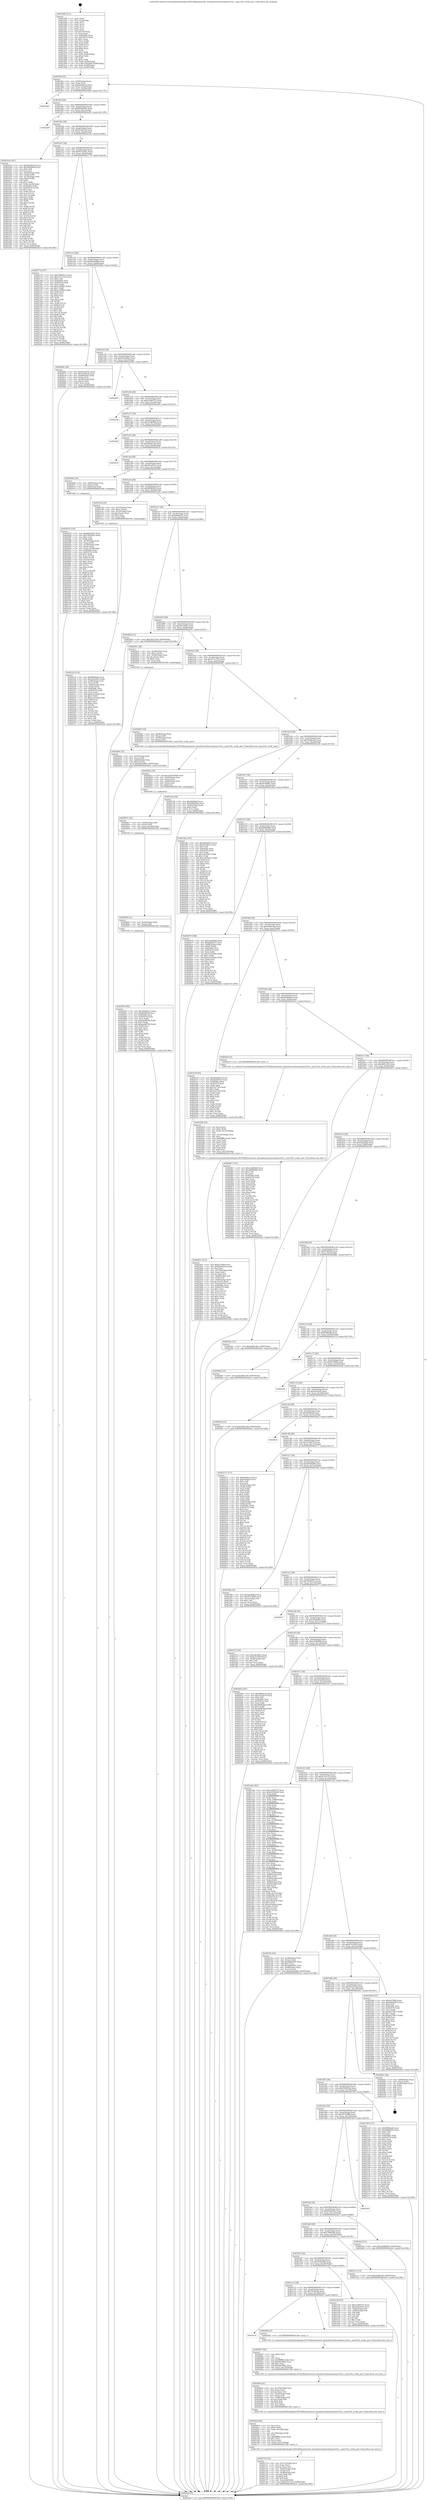 digraph "0x401940" {
  label = "0x401940 (/mnt/c/Users/mathe/Desktop/tcc/POCII/binaries/extr_linuxdriversttyserialmax310x.c_max310x_verify_port_Final-ollvm.out::main(0))"
  labelloc = "t"
  node[shape=record]

  Entry [label="",width=0.3,height=0.3,shape=circle,fillcolor=black,style=filled]
  "0x4019af" [label="{
     0x4019af [32]\l
     | [instrs]\l
     &nbsp;&nbsp;0x4019af \<+6\>: mov -0x90(%rbp),%eax\l
     &nbsp;&nbsp;0x4019b5 \<+2\>: mov %eax,%ecx\l
     &nbsp;&nbsp;0x4019b7 \<+6\>: sub $0x8ad2bd1d,%ecx\l
     &nbsp;&nbsp;0x4019bd \<+6\>: mov %eax,-0xa4(%rbp)\l
     &nbsp;&nbsp;0x4019c3 \<+6\>: mov %ecx,-0xa8(%rbp)\l
     &nbsp;&nbsp;0x4019c9 \<+6\>: je 0000000000402ab6 \<main+0x1176\>\l
  }"]
  "0x402ab6" [label="{
     0x402ab6\l
  }", style=dashed]
  "0x4019cf" [label="{
     0x4019cf [28]\l
     | [instrs]\l
     &nbsp;&nbsp;0x4019cf \<+5\>: jmp 00000000004019d4 \<main+0x94\>\l
     &nbsp;&nbsp;0x4019d4 \<+6\>: mov -0xa4(%rbp),%eax\l
     &nbsp;&nbsp;0x4019da \<+5\>: sub $0x8d0a6025,%eax\l
     &nbsp;&nbsp;0x4019df \<+6\>: mov %eax,-0xac(%rbp)\l
     &nbsp;&nbsp;0x4019e5 \<+6\>: je 0000000000402a49 \<main+0x1109\>\l
  }"]
  Exit [label="",width=0.3,height=0.3,shape=circle,fillcolor=black,style=filled,peripheries=2]
  "0x402a49" [label="{
     0x402a49\l
  }", style=dashed]
  "0x4019eb" [label="{
     0x4019eb [28]\l
     | [instrs]\l
     &nbsp;&nbsp;0x4019eb \<+5\>: jmp 00000000004019f0 \<main+0xb0\>\l
     &nbsp;&nbsp;0x4019f0 \<+6\>: mov -0xa4(%rbp),%eax\l
     &nbsp;&nbsp;0x4019f6 \<+5\>: sub $0x92e067a0,%eax\l
     &nbsp;&nbsp;0x4019fb \<+6\>: mov %eax,-0xb0(%rbp)\l
     &nbsp;&nbsp;0x401a01 \<+6\>: je 00000000004022cb \<main+0x98b\>\l
  }"]
  "0x402855" [label="{
     0x402855 [96]\l
     | [instrs]\l
     &nbsp;&nbsp;0x402855 \<+5\>: mov $0x300d0212,%eax\l
     &nbsp;&nbsp;0x40285a \<+5\>: mov $0xf65fb9e8,%esi\l
     &nbsp;&nbsp;0x40285f \<+7\>: mov 0x40506c,%ecx\l
     &nbsp;&nbsp;0x402866 \<+7\>: mov 0x405070,%edx\l
     &nbsp;&nbsp;0x40286d \<+3\>: mov %ecx,%r8d\l
     &nbsp;&nbsp;0x402870 \<+7\>: sub $0xda6d8794,%r8d\l
     &nbsp;&nbsp;0x402877 \<+4\>: sub $0x1,%r8d\l
     &nbsp;&nbsp;0x40287b \<+7\>: add $0xda6d8794,%r8d\l
     &nbsp;&nbsp;0x402882 \<+4\>: imul %r8d,%ecx\l
     &nbsp;&nbsp;0x402886 \<+3\>: and $0x1,%ecx\l
     &nbsp;&nbsp;0x402889 \<+3\>: cmp $0x0,%ecx\l
     &nbsp;&nbsp;0x40288c \<+4\>: sete %r9b\l
     &nbsp;&nbsp;0x402890 \<+3\>: cmp $0xa,%edx\l
     &nbsp;&nbsp;0x402893 \<+4\>: setl %r10b\l
     &nbsp;&nbsp;0x402897 \<+3\>: mov %r9b,%r11b\l
     &nbsp;&nbsp;0x40289a \<+3\>: and %r10b,%r11b\l
     &nbsp;&nbsp;0x40289d \<+3\>: xor %r10b,%r9b\l
     &nbsp;&nbsp;0x4028a0 \<+3\>: or %r9b,%r11b\l
     &nbsp;&nbsp;0x4028a3 \<+4\>: test $0x1,%r11b\l
     &nbsp;&nbsp;0x4028a7 \<+3\>: cmovne %esi,%eax\l
     &nbsp;&nbsp;0x4028aa \<+6\>: mov %eax,-0x90(%rbp)\l
     &nbsp;&nbsp;0x4028b0 \<+5\>: jmp 0000000000402bcb \<main+0x128b\>\l
  }"]
  "0x4022cb" [label="{
     0x4022cb [167]\l
     | [instrs]\l
     &nbsp;&nbsp;0x4022cb \<+5\>: mov $0x8ad2bd1d,%eax\l
     &nbsp;&nbsp;0x4022d0 \<+5\>: mov $0x38a4bf0d,%ecx\l
     &nbsp;&nbsp;0x4022d5 \<+2\>: mov $0x1,%dl\l
     &nbsp;&nbsp;0x4022d7 \<+2\>: xor %esi,%esi\l
     &nbsp;&nbsp;0x4022d9 \<+4\>: mov -0x60(%rbp),%rdi\l
     &nbsp;&nbsp;0x4022dd \<+3\>: mov (%rdi),%r8d\l
     &nbsp;&nbsp;0x4022e0 \<+4\>: mov -0x70(%rbp),%rdi\l
     &nbsp;&nbsp;0x4022e4 \<+3\>: cmp (%rdi),%r8d\l
     &nbsp;&nbsp;0x4022e7 \<+4\>: setl %r9b\l
     &nbsp;&nbsp;0x4022eb \<+4\>: and $0x1,%r9b\l
     &nbsp;&nbsp;0x4022ef \<+4\>: mov %r9b,-0x29(%rbp)\l
     &nbsp;&nbsp;0x4022f3 \<+8\>: mov 0x40506c,%r8d\l
     &nbsp;&nbsp;0x4022fb \<+8\>: mov 0x405070,%r10d\l
     &nbsp;&nbsp;0x402303 \<+3\>: sub $0x1,%esi\l
     &nbsp;&nbsp;0x402306 \<+3\>: mov %r8d,%r11d\l
     &nbsp;&nbsp;0x402309 \<+3\>: add %esi,%r11d\l
     &nbsp;&nbsp;0x40230c \<+4\>: imul %r11d,%r8d\l
     &nbsp;&nbsp;0x402310 \<+4\>: and $0x1,%r8d\l
     &nbsp;&nbsp;0x402314 \<+4\>: cmp $0x0,%r8d\l
     &nbsp;&nbsp;0x402318 \<+4\>: sete %r9b\l
     &nbsp;&nbsp;0x40231c \<+4\>: cmp $0xa,%r10d\l
     &nbsp;&nbsp;0x402320 \<+3\>: setl %bl\l
     &nbsp;&nbsp;0x402323 \<+3\>: mov %r9b,%r14b\l
     &nbsp;&nbsp;0x402326 \<+4\>: xor $0xff,%r14b\l
     &nbsp;&nbsp;0x40232a \<+3\>: mov %bl,%r15b\l
     &nbsp;&nbsp;0x40232d \<+4\>: xor $0xff,%r15b\l
     &nbsp;&nbsp;0x402331 \<+3\>: xor $0x0,%dl\l
     &nbsp;&nbsp;0x402334 \<+3\>: mov %r14b,%r12b\l
     &nbsp;&nbsp;0x402337 \<+4\>: and $0x0,%r12b\l
     &nbsp;&nbsp;0x40233b \<+3\>: and %dl,%r9b\l
     &nbsp;&nbsp;0x40233e \<+3\>: mov %r15b,%r13b\l
     &nbsp;&nbsp;0x402341 \<+4\>: and $0x0,%r13b\l
     &nbsp;&nbsp;0x402345 \<+2\>: and %dl,%bl\l
     &nbsp;&nbsp;0x402347 \<+3\>: or %r9b,%r12b\l
     &nbsp;&nbsp;0x40234a \<+3\>: or %bl,%r13b\l
     &nbsp;&nbsp;0x40234d \<+3\>: xor %r13b,%r12b\l
     &nbsp;&nbsp;0x402350 \<+3\>: or %r15b,%r14b\l
     &nbsp;&nbsp;0x402353 \<+4\>: xor $0xff,%r14b\l
     &nbsp;&nbsp;0x402357 \<+3\>: or $0x0,%dl\l
     &nbsp;&nbsp;0x40235a \<+3\>: and %dl,%r14b\l
     &nbsp;&nbsp;0x40235d \<+3\>: or %r14b,%r12b\l
     &nbsp;&nbsp;0x402360 \<+4\>: test $0x1,%r12b\l
     &nbsp;&nbsp;0x402364 \<+3\>: cmovne %ecx,%eax\l
     &nbsp;&nbsp;0x402367 \<+6\>: mov %eax,-0x90(%rbp)\l
     &nbsp;&nbsp;0x40236d \<+5\>: jmp 0000000000402bcb \<main+0x128b\>\l
  }"]
  "0x401a07" [label="{
     0x401a07 [28]\l
     | [instrs]\l
     &nbsp;&nbsp;0x401a07 \<+5\>: jmp 0000000000401a0c \<main+0xcc\>\l
     &nbsp;&nbsp;0x401a0c \<+6\>: mov -0xa4(%rbp),%eax\l
     &nbsp;&nbsp;0x401a12 \<+5\>: sub $0x9323d24c,%eax\l
     &nbsp;&nbsp;0x401a17 \<+6\>: mov %eax,-0xb4(%rbp)\l
     &nbsp;&nbsp;0x401a1d \<+6\>: je 0000000000402774 \<main+0xe34\>\l
  }"]
  "0x402849" [label="{
     0x402849 [12]\l
     | [instrs]\l
     &nbsp;&nbsp;0x402849 \<+4\>: mov -0x50(%rbp),%rdi\l
     &nbsp;&nbsp;0x40284d \<+3\>: mov (%rdi),%rdi\l
     &nbsp;&nbsp;0x402850 \<+5\>: call 0000000000401030 \<free@plt\>\l
     | [calls]\l
     &nbsp;&nbsp;0x401030 \{1\} (unknown)\l
  }"]
  "0x402774" [label="{
     0x402774 [147]\l
     | [instrs]\l
     &nbsp;&nbsp;0x402774 \<+5\>: mov $0x300d0212,%eax\l
     &nbsp;&nbsp;0x402779 \<+5\>: mov $0xcd71c552,%ecx\l
     &nbsp;&nbsp;0x40277e \<+2\>: mov $0x1,%dl\l
     &nbsp;&nbsp;0x402780 \<+7\>: mov 0x40506c,%esi\l
     &nbsp;&nbsp;0x402787 \<+7\>: mov 0x405070,%edi\l
     &nbsp;&nbsp;0x40278e \<+3\>: mov %esi,%r8d\l
     &nbsp;&nbsp;0x402791 \<+7\>: sub $0x2ccf49b5,%r8d\l
     &nbsp;&nbsp;0x402798 \<+4\>: sub $0x1,%r8d\l
     &nbsp;&nbsp;0x40279c \<+7\>: add $0x2ccf49b5,%r8d\l
     &nbsp;&nbsp;0x4027a3 \<+4\>: imul %r8d,%esi\l
     &nbsp;&nbsp;0x4027a7 \<+3\>: and $0x1,%esi\l
     &nbsp;&nbsp;0x4027aa \<+3\>: cmp $0x0,%esi\l
     &nbsp;&nbsp;0x4027ad \<+4\>: sete %r9b\l
     &nbsp;&nbsp;0x4027b1 \<+3\>: cmp $0xa,%edi\l
     &nbsp;&nbsp;0x4027b4 \<+4\>: setl %r10b\l
     &nbsp;&nbsp;0x4027b8 \<+3\>: mov %r9b,%r11b\l
     &nbsp;&nbsp;0x4027bb \<+4\>: xor $0xff,%r11b\l
     &nbsp;&nbsp;0x4027bf \<+3\>: mov %r10b,%bl\l
     &nbsp;&nbsp;0x4027c2 \<+3\>: xor $0xff,%bl\l
     &nbsp;&nbsp;0x4027c5 \<+3\>: xor $0x1,%dl\l
     &nbsp;&nbsp;0x4027c8 \<+3\>: mov %r11b,%r14b\l
     &nbsp;&nbsp;0x4027cb \<+4\>: and $0xff,%r14b\l
     &nbsp;&nbsp;0x4027cf \<+3\>: and %dl,%r9b\l
     &nbsp;&nbsp;0x4027d2 \<+3\>: mov %bl,%r15b\l
     &nbsp;&nbsp;0x4027d5 \<+4\>: and $0xff,%r15b\l
     &nbsp;&nbsp;0x4027d9 \<+3\>: and %dl,%r10b\l
     &nbsp;&nbsp;0x4027dc \<+3\>: or %r9b,%r14b\l
     &nbsp;&nbsp;0x4027df \<+3\>: or %r10b,%r15b\l
     &nbsp;&nbsp;0x4027e2 \<+3\>: xor %r15b,%r14b\l
     &nbsp;&nbsp;0x4027e5 \<+3\>: or %bl,%r11b\l
     &nbsp;&nbsp;0x4027e8 \<+4\>: xor $0xff,%r11b\l
     &nbsp;&nbsp;0x4027ec \<+3\>: or $0x1,%dl\l
     &nbsp;&nbsp;0x4027ef \<+3\>: and %dl,%r11b\l
     &nbsp;&nbsp;0x4027f2 \<+3\>: or %r11b,%r14b\l
     &nbsp;&nbsp;0x4027f5 \<+4\>: test $0x1,%r14b\l
     &nbsp;&nbsp;0x4027f9 \<+3\>: cmovne %ecx,%eax\l
     &nbsp;&nbsp;0x4027fc \<+6\>: mov %eax,-0x90(%rbp)\l
     &nbsp;&nbsp;0x402802 \<+5\>: jmp 0000000000402bcb \<main+0x128b\>\l
  }"]
  "0x401a23" [label="{
     0x401a23 [28]\l
     | [instrs]\l
     &nbsp;&nbsp;0x401a23 \<+5\>: jmp 0000000000401a28 \<main+0xe8\>\l
     &nbsp;&nbsp;0x401a28 \<+6\>: mov -0xa4(%rbp),%eax\l
     &nbsp;&nbsp;0x401a2e \<+5\>: sub $0x9dec6d88,%eax\l
     &nbsp;&nbsp;0x401a33 \<+6\>: mov %eax,-0xb8(%rbp)\l
     &nbsp;&nbsp;0x401a39 \<+6\>: je 000000000040266e \<main+0xd2e\>\l
  }"]
  "0x402837" [label="{
     0x402837 [18]\l
     | [instrs]\l
     &nbsp;&nbsp;0x402837 \<+4\>: mov -0x68(%rbp),%rdi\l
     &nbsp;&nbsp;0x40283b \<+3\>: mov (%rdi),%rdi\l
     &nbsp;&nbsp;0x40283e \<+6\>: mov %eax,-0x160(%rbp)\l
     &nbsp;&nbsp;0x402844 \<+5\>: call 0000000000401030 \<free@plt\>\l
     | [calls]\l
     &nbsp;&nbsp;0x401030 \{1\} (unknown)\l
  }"]
  "0x40266e" [label="{
     0x40266e [36]\l
     | [instrs]\l
     &nbsp;&nbsp;0x40266e \<+5\>: mov $0x9323d24c,%eax\l
     &nbsp;&nbsp;0x402673 \<+5\>: mov $0x7f3a6eab,%ecx\l
     &nbsp;&nbsp;0x402678 \<+4\>: mov -0x48(%rbp),%rdx\l
     &nbsp;&nbsp;0x40267c \<+2\>: mov (%rdx),%esi\l
     &nbsp;&nbsp;0x40267e \<+4\>: mov -0x58(%rbp),%rdx\l
     &nbsp;&nbsp;0x402682 \<+2\>: cmp (%rdx),%esi\l
     &nbsp;&nbsp;0x402684 \<+3\>: cmovl %ecx,%eax\l
     &nbsp;&nbsp;0x402687 \<+6\>: mov %eax,-0x90(%rbp)\l
     &nbsp;&nbsp;0x40268d \<+5\>: jmp 0000000000402bcb \<main+0x128b\>\l
  }"]
  "0x401a3f" [label="{
     0x401a3f [28]\l
     | [instrs]\l
     &nbsp;&nbsp;0x401a3f \<+5\>: jmp 0000000000401a44 \<main+0x104\>\l
     &nbsp;&nbsp;0x401a44 \<+6\>: mov -0xa4(%rbp),%eax\l
     &nbsp;&nbsp;0x401a4a \<+5\>: sub $0x9e01d962,%eax\l
     &nbsp;&nbsp;0x401a4f \<+6\>: mov %eax,-0xbc(%rbp)\l
     &nbsp;&nbsp;0x401a55 \<+6\>: je 00000000004028d3 \<main+0xf93\>\l
  }"]
  "0x40281a" [label="{
     0x40281a [29]\l
     | [instrs]\l
     &nbsp;&nbsp;0x40281a \<+10\>: movabs $0x4030b6,%rdi\l
     &nbsp;&nbsp;0x402824 \<+4\>: mov -0x40(%rbp),%rsi\l
     &nbsp;&nbsp;0x402828 \<+2\>: mov %eax,(%rsi)\l
     &nbsp;&nbsp;0x40282a \<+4\>: mov -0x40(%rbp),%rsi\l
     &nbsp;&nbsp;0x40282e \<+2\>: mov (%rsi),%esi\l
     &nbsp;&nbsp;0x402830 \<+2\>: mov $0x0,%al\l
     &nbsp;&nbsp;0x402832 \<+5\>: call 0000000000401040 \<printf@plt\>\l
     | [calls]\l
     &nbsp;&nbsp;0x401040 \{1\} (unknown)\l
  }"]
  "0x4028d3" [label="{
     0x4028d3\l
  }", style=dashed]
  "0x401a5b" [label="{
     0x401a5b [28]\l
     | [instrs]\l
     &nbsp;&nbsp;0x401a5b \<+5\>: jmp 0000000000401a60 \<main+0x120\>\l
     &nbsp;&nbsp;0x401a60 \<+6\>: mov -0xa4(%rbp),%eax\l
     &nbsp;&nbsp;0x401a66 \<+5\>: sub $0xa1484707,%eax\l
     &nbsp;&nbsp;0x401a6b \<+6\>: mov %eax,-0xc0(%rbp)\l
     &nbsp;&nbsp;0x401a71 \<+6\>: je 0000000000402a04 \<main+0x10c4\>\l
  }"]
  "0x402716" [label="{
     0x402716 [52]\l
     | [instrs]\l
     &nbsp;&nbsp;0x402716 \<+6\>: mov -0x15c(%rbp),%ecx\l
     &nbsp;&nbsp;0x40271c \<+3\>: imul %eax,%ecx\l
     &nbsp;&nbsp;0x40271f \<+3\>: movslq %ecx,%rsi\l
     &nbsp;&nbsp;0x402722 \<+4\>: mov -0x50(%rbp),%rdi\l
     &nbsp;&nbsp;0x402726 \<+3\>: mov (%rdi),%rdi\l
     &nbsp;&nbsp;0x402729 \<+4\>: mov -0x48(%rbp),%r8\l
     &nbsp;&nbsp;0x40272d \<+3\>: movslq (%r8),%r8\l
     &nbsp;&nbsp;0x402730 \<+4\>: shl $0x4,%r8\l
     &nbsp;&nbsp;0x402734 \<+3\>: add %r8,%rdi\l
     &nbsp;&nbsp;0x402737 \<+4\>: mov %rsi,0x8(%rdi)\l
     &nbsp;&nbsp;0x40273b \<+10\>: movl $0x41d27a19,-0x90(%rbp)\l
     &nbsp;&nbsp;0x402745 \<+5\>: jmp 0000000000402bcb \<main+0x128b\>\l
  }"]
  "0x402a04" [label="{
     0x402a04\l
  }", style=dashed]
  "0x401a77" [label="{
     0x401a77 [28]\l
     | [instrs]\l
     &nbsp;&nbsp;0x401a77 \<+5\>: jmp 0000000000401a7c \<main+0x13c\>\l
     &nbsp;&nbsp;0x401a7c \<+6\>: mov -0xa4(%rbp),%eax\l
     &nbsp;&nbsp;0x401a82 \<+5\>: sub $0xa5a806d4,%eax\l
     &nbsp;&nbsp;0x401a87 \<+6\>: mov %eax,-0xc4(%rbp)\l
     &nbsp;&nbsp;0x401a8d \<+6\>: je 0000000000402bb4 \<main+0x1274\>\l
  }"]
  "0x4026e8" [label="{
     0x4026e8 [46]\l
     | [instrs]\l
     &nbsp;&nbsp;0x4026e8 \<+2\>: xor %ecx,%ecx\l
     &nbsp;&nbsp;0x4026ea \<+5\>: mov $0x2,%edx\l
     &nbsp;&nbsp;0x4026ef \<+6\>: mov %edx,-0x158(%rbp)\l
     &nbsp;&nbsp;0x4026f5 \<+1\>: cltd\l
     &nbsp;&nbsp;0x4026f6 \<+7\>: mov -0x158(%rbp),%r9d\l
     &nbsp;&nbsp;0x4026fd \<+3\>: idiv %r9d\l
     &nbsp;&nbsp;0x402700 \<+6\>: imul $0xfffffffe,%edx,%edx\l
     &nbsp;&nbsp;0x402706 \<+3\>: sub $0x1,%ecx\l
     &nbsp;&nbsp;0x402709 \<+2\>: sub %ecx,%edx\l
     &nbsp;&nbsp;0x40270b \<+6\>: mov %edx,-0x15c(%rbp)\l
     &nbsp;&nbsp;0x402711 \<+5\>: call 0000000000401160 \<next_i\>\l
     | [calls]\l
     &nbsp;&nbsp;0x401160 \{1\} (/mnt/c/Users/mathe/Desktop/tcc/POCII/binaries/extr_linuxdriversttyserialmax310x.c_max310x_verify_port_Final-ollvm.out::next_i)\l
  }"]
  "0x402bb4" [label="{
     0x402bb4\l
  }", style=dashed]
  "0x401a93" [label="{
     0x401a93 [28]\l
     | [instrs]\l
     &nbsp;&nbsp;0x401a93 \<+5\>: jmp 0000000000401a98 \<main+0x158\>\l
     &nbsp;&nbsp;0x401a98 \<+6\>: mov -0xa4(%rbp),%eax\l
     &nbsp;&nbsp;0x401a9e \<+5\>: sub $0xa9b4eccd,%eax\l
     &nbsp;&nbsp;0x401aa3 \<+6\>: mov %eax,-0xc8(%rbp)\l
     &nbsp;&nbsp;0x401aa9 \<+6\>: je 0000000000402b35 \<main+0x11f5\>\l
  }"]
  "0x4026bf" [label="{
     0x4026bf [41]\l
     | [instrs]\l
     &nbsp;&nbsp;0x4026bf \<+6\>: mov -0x154(%rbp),%ecx\l
     &nbsp;&nbsp;0x4026c5 \<+3\>: imul %eax,%ecx\l
     &nbsp;&nbsp;0x4026c8 \<+3\>: movslq %ecx,%rsi\l
     &nbsp;&nbsp;0x4026cb \<+4\>: mov -0x50(%rbp),%rdi\l
     &nbsp;&nbsp;0x4026cf \<+3\>: mov (%rdi),%rdi\l
     &nbsp;&nbsp;0x4026d2 \<+4\>: mov -0x48(%rbp),%r8\l
     &nbsp;&nbsp;0x4026d6 \<+3\>: movslq (%r8),%r8\l
     &nbsp;&nbsp;0x4026d9 \<+4\>: shl $0x4,%r8\l
     &nbsp;&nbsp;0x4026dd \<+3\>: add %r8,%rdi\l
     &nbsp;&nbsp;0x4026e0 \<+3\>: mov %rsi,(%rdi)\l
     &nbsp;&nbsp;0x4026e3 \<+5\>: call 0000000000401160 \<next_i\>\l
     | [calls]\l
     &nbsp;&nbsp;0x401160 \{1\} (/mnt/c/Users/mathe/Desktop/tcc/POCII/binaries/extr_linuxdriversttyserialmax310x.c_max310x_verify_port_Final-ollvm.out::next_i)\l
  }"]
  "0x402b35" [label="{
     0x402b35\l
  }", style=dashed]
  "0x401aaf" [label="{
     0x401aaf [28]\l
     | [instrs]\l
     &nbsp;&nbsp;0x401aaf \<+5\>: jmp 0000000000401ab4 \<main+0x174\>\l
     &nbsp;&nbsp;0x401ab4 \<+6\>: mov -0xa4(%rbp),%eax\l
     &nbsp;&nbsp;0x401aba \<+5\>: sub $0xb0ce001e,%eax\l
     &nbsp;&nbsp;0x401abf \<+6\>: mov %eax,-0xcc(%rbp)\l
     &nbsp;&nbsp;0x401ac5 \<+6\>: je 000000000040206d \<main+0x72d\>\l
  }"]
  "0x402697" [label="{
     0x402697 [40]\l
     | [instrs]\l
     &nbsp;&nbsp;0x402697 \<+5\>: mov $0x2,%ecx\l
     &nbsp;&nbsp;0x40269c \<+1\>: cltd\l
     &nbsp;&nbsp;0x40269d \<+2\>: idiv %ecx\l
     &nbsp;&nbsp;0x40269f \<+6\>: imul $0xfffffffe,%edx,%ecx\l
     &nbsp;&nbsp;0x4026a5 \<+6\>: sub $0xaf0c989a,%ecx\l
     &nbsp;&nbsp;0x4026ab \<+3\>: add $0x1,%ecx\l
     &nbsp;&nbsp;0x4026ae \<+6\>: add $0xaf0c989a,%ecx\l
     &nbsp;&nbsp;0x4026b4 \<+6\>: mov %ecx,-0x154(%rbp)\l
     &nbsp;&nbsp;0x4026ba \<+5\>: call 0000000000401160 \<next_i\>\l
     | [calls]\l
     &nbsp;&nbsp;0x401160 \{1\} (/mnt/c/Users/mathe/Desktop/tcc/POCII/binaries/extr_linuxdriversttyserialmax310x.c_max310x_verify_port_Final-ollvm.out::next_i)\l
  }"]
  "0x40206d" [label="{
     0x40206d [16]\l
     | [instrs]\l
     &nbsp;&nbsp;0x40206d \<+4\>: mov -0x80(%rbp),%rax\l
     &nbsp;&nbsp;0x402071 \<+3\>: mov (%rax),%rax\l
     &nbsp;&nbsp;0x402074 \<+4\>: mov 0x8(%rax),%rdi\l
     &nbsp;&nbsp;0x402078 \<+5\>: call 0000000000401060 \<atoi@plt\>\l
     | [calls]\l
     &nbsp;&nbsp;0x401060 \{1\} (unknown)\l
  }"]
  "0x401acb" [label="{
     0x401acb [28]\l
     | [instrs]\l
     &nbsp;&nbsp;0x401acb \<+5\>: jmp 0000000000401ad0 \<main+0x190\>\l
     &nbsp;&nbsp;0x401ad0 \<+6\>: mov -0xa4(%rbp),%eax\l
     &nbsp;&nbsp;0x401ad6 \<+5\>: sub $0xb8f882d2,%eax\l
     &nbsp;&nbsp;0x401adb \<+6\>: mov %eax,-0xd0(%rbp)\l
     &nbsp;&nbsp;0x401ae1 \<+6\>: je 00000000004021d2 \<main+0x892\>\l
  }"]
  "0x401e2f" [label="{
     0x401e2f\l
  }", style=dashed]
  "0x4021d2" [label="{
     0x4021d2 [29]\l
     | [instrs]\l
     &nbsp;&nbsp;0x4021d2 \<+4\>: mov -0x70(%rbp),%rax\l
     &nbsp;&nbsp;0x4021d6 \<+6\>: movl $0x1,(%rax)\l
     &nbsp;&nbsp;0x4021dc \<+4\>: mov -0x70(%rbp),%rax\l
     &nbsp;&nbsp;0x4021e0 \<+3\>: movslq (%rax),%rax\l
     &nbsp;&nbsp;0x4021e3 \<+4\>: shl $0x3,%rax\l
     &nbsp;&nbsp;0x4021e7 \<+3\>: mov %rax,%rdi\l
     &nbsp;&nbsp;0x4021ea \<+5\>: call 0000000000401050 \<malloc@plt\>\l
     | [calls]\l
     &nbsp;&nbsp;0x401050 \{1\} (unknown)\l
  }"]
  "0x401ae7" [label="{
     0x401ae7 [28]\l
     | [instrs]\l
     &nbsp;&nbsp;0x401ae7 \<+5\>: jmp 0000000000401aec \<main+0x1ac\>\l
     &nbsp;&nbsp;0x401aec \<+6\>: mov -0xa4(%rbp),%eax\l
     &nbsp;&nbsp;0x401af2 \<+5\>: sub $0xbdfdad37,%eax\l
     &nbsp;&nbsp;0x401af7 \<+6\>: mov %eax,-0xd4(%rbp)\l
     &nbsp;&nbsp;0x401afd \<+6\>: je 00000000004029dd \<main+0x109d\>\l
  }"]
  "0x402692" [label="{
     0x402692 [5]\l
     | [instrs]\l
     &nbsp;&nbsp;0x402692 \<+5\>: call 0000000000401160 \<next_i\>\l
     | [calls]\l
     &nbsp;&nbsp;0x401160 \{1\} (/mnt/c/Users/mathe/Desktop/tcc/POCII/binaries/extr_linuxdriversttyserialmax310x.c_max310x_verify_port_Final-ollvm.out::next_i)\l
  }"]
  "0x4029dd" [label="{
     0x4029dd [15]\l
     | [instrs]\l
     &nbsp;&nbsp;0x4029dd \<+10\>: movl $0x43b3210b,-0x90(%rbp)\l
     &nbsp;&nbsp;0x4029e7 \<+5\>: jmp 0000000000402bcb \<main+0x128b\>\l
  }"]
  "0x401b03" [label="{
     0x401b03 [28]\l
     | [instrs]\l
     &nbsp;&nbsp;0x401b03 \<+5\>: jmp 0000000000401b08 \<main+0x1c8\>\l
     &nbsp;&nbsp;0x401b08 \<+6\>: mov -0xa4(%rbp),%eax\l
     &nbsp;&nbsp;0x401b0e \<+5\>: sub $0xcbb34bf1,%eax\l
     &nbsp;&nbsp;0x401b13 \<+6\>: mov %eax,-0xd8(%rbp)\l
     &nbsp;&nbsp;0x401b19 \<+6\>: je 0000000000402631 \<main+0xcf1\>\l
  }"]
  "0x40264e" [label="{
     0x40264e [32]\l
     | [instrs]\l
     &nbsp;&nbsp;0x40264e \<+4\>: mov -0x50(%rbp),%rdi\l
     &nbsp;&nbsp;0x402652 \<+3\>: mov %rax,(%rdi)\l
     &nbsp;&nbsp;0x402655 \<+4\>: mov -0x48(%rbp),%rax\l
     &nbsp;&nbsp;0x402659 \<+6\>: movl $0x0,(%rax)\l
     &nbsp;&nbsp;0x40265f \<+10\>: movl $0x9dec6d88,-0x90(%rbp)\l
     &nbsp;&nbsp;0x402669 \<+5\>: jmp 0000000000402bcb \<main+0x128b\>\l
  }"]
  "0x402631" [label="{
     0x402631 [29]\l
     | [instrs]\l
     &nbsp;&nbsp;0x402631 \<+4\>: mov -0x58(%rbp),%rax\l
     &nbsp;&nbsp;0x402635 \<+6\>: movl $0x1,(%rax)\l
     &nbsp;&nbsp;0x40263b \<+4\>: mov -0x58(%rbp),%rax\l
     &nbsp;&nbsp;0x40263f \<+3\>: movslq (%rax),%rax\l
     &nbsp;&nbsp;0x402642 \<+4\>: shl $0x4,%rax\l
     &nbsp;&nbsp;0x402646 \<+3\>: mov %rax,%rdi\l
     &nbsp;&nbsp;0x402649 \<+5\>: call 0000000000401050 \<malloc@plt\>\l
     | [calls]\l
     &nbsp;&nbsp;0x401050 \{1\} (unknown)\l
  }"]
  "0x401b1f" [label="{
     0x401b1f [28]\l
     | [instrs]\l
     &nbsp;&nbsp;0x401b1f \<+5\>: jmp 0000000000401b24 \<main+0x1e4\>\l
     &nbsp;&nbsp;0x401b24 \<+6\>: mov -0xa4(%rbp),%eax\l
     &nbsp;&nbsp;0x401b2a \<+5\>: sub $0xcd71c552,%eax\l
     &nbsp;&nbsp;0x401b2f \<+6\>: mov %eax,-0xdc(%rbp)\l
     &nbsp;&nbsp;0x401b35 \<+6\>: je 0000000000402807 \<main+0xec7\>\l
  }"]
  "0x40245c" [label="{
     0x40245c [115]\l
     | [instrs]\l
     &nbsp;&nbsp;0x40245c \<+5\>: mov $0xfa37ff49,%ecx\l
     &nbsp;&nbsp;0x402461 \<+5\>: mov $0x65b65e4e,%edx\l
     &nbsp;&nbsp;0x402466 \<+2\>: xor %esi,%esi\l
     &nbsp;&nbsp;0x402468 \<+6\>: mov -0x150(%rbp),%edi\l
     &nbsp;&nbsp;0x40246e \<+3\>: imul %eax,%edi\l
     &nbsp;&nbsp;0x402471 \<+3\>: movslq %edi,%r8\l
     &nbsp;&nbsp;0x402474 \<+4\>: mov -0x68(%rbp),%r9\l
     &nbsp;&nbsp;0x402478 \<+3\>: mov (%r9),%r9\l
     &nbsp;&nbsp;0x40247b \<+4\>: mov -0x60(%rbp),%r10\l
     &nbsp;&nbsp;0x40247f \<+3\>: movslq (%r10),%r10\l
     &nbsp;&nbsp;0x402482 \<+4\>: mov %r8,(%r9,%r10,8)\l
     &nbsp;&nbsp;0x402486 \<+7\>: mov 0x40506c,%eax\l
     &nbsp;&nbsp;0x40248d \<+7\>: mov 0x405070,%edi\l
     &nbsp;&nbsp;0x402494 \<+3\>: sub $0x1,%esi\l
     &nbsp;&nbsp;0x402497 \<+3\>: mov %eax,%r11d\l
     &nbsp;&nbsp;0x40249a \<+3\>: add %esi,%r11d\l
     &nbsp;&nbsp;0x40249d \<+4\>: imul %r11d,%eax\l
     &nbsp;&nbsp;0x4024a1 \<+3\>: and $0x1,%eax\l
     &nbsp;&nbsp;0x4024a4 \<+3\>: cmp $0x0,%eax\l
     &nbsp;&nbsp;0x4024a7 \<+3\>: sete %bl\l
     &nbsp;&nbsp;0x4024aa \<+3\>: cmp $0xa,%edi\l
     &nbsp;&nbsp;0x4024ad \<+4\>: setl %r14b\l
     &nbsp;&nbsp;0x4024b1 \<+3\>: mov %bl,%r15b\l
     &nbsp;&nbsp;0x4024b4 \<+3\>: and %r14b,%r15b\l
     &nbsp;&nbsp;0x4024b7 \<+3\>: xor %r14b,%bl\l
     &nbsp;&nbsp;0x4024ba \<+3\>: or %bl,%r15b\l
     &nbsp;&nbsp;0x4024bd \<+4\>: test $0x1,%r15b\l
     &nbsp;&nbsp;0x4024c1 \<+3\>: cmovne %edx,%ecx\l
     &nbsp;&nbsp;0x4024c4 \<+6\>: mov %ecx,-0x90(%rbp)\l
     &nbsp;&nbsp;0x4024ca \<+5\>: jmp 0000000000402bcb \<main+0x128b\>\l
  }"]
  "0x402807" [label="{
     0x402807 [19]\l
     | [instrs]\l
     &nbsp;&nbsp;0x402807 \<+4\>: mov -0x68(%rbp),%rax\l
     &nbsp;&nbsp;0x40280b \<+3\>: mov (%rax),%rdi\l
     &nbsp;&nbsp;0x40280e \<+4\>: mov -0x50(%rbp),%rax\l
     &nbsp;&nbsp;0x402812 \<+3\>: mov (%rax),%rsi\l
     &nbsp;&nbsp;0x402815 \<+5\>: call 00000000004015b0 \<max310x_verify_port\>\l
     | [calls]\l
     &nbsp;&nbsp;0x4015b0 \{1\} (/mnt/c/Users/mathe/Desktop/tcc/POCII/binaries/extr_linuxdriversttyserialmax310x.c_max310x_verify_port_Final-ollvm.out::max310x_verify_port)\l
  }"]
  "0x401b3b" [label="{
     0x401b3b [28]\l
     | [instrs]\l
     &nbsp;&nbsp;0x401b3b \<+5\>: jmp 0000000000401b40 \<main+0x200\>\l
     &nbsp;&nbsp;0x401b40 \<+6\>: mov -0xa4(%rbp),%eax\l
     &nbsp;&nbsp;0x401b46 \<+5\>: sub $0xd5df6a39,%eax\l
     &nbsp;&nbsp;0x401b4b \<+6\>: mov %eax,-0xe0(%rbp)\l
     &nbsp;&nbsp;0x401b51 \<+6\>: je 000000000040212b \<main+0x7eb\>\l
  }"]
  "0x402428" [label="{
     0x402428 [52]\l
     | [instrs]\l
     &nbsp;&nbsp;0x402428 \<+2\>: xor %ecx,%ecx\l
     &nbsp;&nbsp;0x40242a \<+5\>: mov $0x2,%edx\l
     &nbsp;&nbsp;0x40242f \<+6\>: mov %edx,-0x14c(%rbp)\l
     &nbsp;&nbsp;0x402435 \<+1\>: cltd\l
     &nbsp;&nbsp;0x402436 \<+6\>: mov -0x14c(%rbp),%esi\l
     &nbsp;&nbsp;0x40243c \<+2\>: idiv %esi\l
     &nbsp;&nbsp;0x40243e \<+6\>: imul $0xfffffffe,%edx,%edx\l
     &nbsp;&nbsp;0x402444 \<+2\>: mov %ecx,%edi\l
     &nbsp;&nbsp;0x402446 \<+2\>: sub %edx,%edi\l
     &nbsp;&nbsp;0x402448 \<+2\>: mov %ecx,%edx\l
     &nbsp;&nbsp;0x40244a \<+3\>: sub $0x1,%edx\l
     &nbsp;&nbsp;0x40244d \<+2\>: add %edx,%edi\l
     &nbsp;&nbsp;0x40244f \<+2\>: sub %edi,%ecx\l
     &nbsp;&nbsp;0x402451 \<+6\>: mov %ecx,-0x150(%rbp)\l
     &nbsp;&nbsp;0x402457 \<+5\>: call 0000000000401160 \<next_i\>\l
     | [calls]\l
     &nbsp;&nbsp;0x401160 \{1\} (/mnt/c/Users/mathe/Desktop/tcc/POCII/binaries/extr_linuxdriversttyserialmax310x.c_max310x_verify_port_Final-ollvm.out::next_i)\l
  }"]
  "0x40212b" [label="{
     0x40212b [30]\l
     | [instrs]\l
     &nbsp;&nbsp;0x40212b \<+5\>: mov $0xa6006a8,%eax\l
     &nbsp;&nbsp;0x402130 \<+5\>: mov $0x458962da,%ecx\l
     &nbsp;&nbsp;0x402135 \<+3\>: mov -0x30(%rbp),%edx\l
     &nbsp;&nbsp;0x402138 \<+3\>: cmp $0x0,%edx\l
     &nbsp;&nbsp;0x40213b \<+3\>: cmove %ecx,%eax\l
     &nbsp;&nbsp;0x40213e \<+6\>: mov %eax,-0x90(%rbp)\l
     &nbsp;&nbsp;0x402144 \<+5\>: jmp 0000000000402bcb \<main+0x128b\>\l
  }"]
  "0x401b57" [label="{
     0x401b57 [28]\l
     | [instrs]\l
     &nbsp;&nbsp;0x401b57 \<+5\>: jmp 0000000000401b5c \<main+0x21c\>\l
     &nbsp;&nbsp;0x401b5c \<+6\>: mov -0xa4(%rbp),%eax\l
     &nbsp;&nbsp;0x401b62 \<+5\>: sub $0xdac060f2,%eax\l
     &nbsp;&nbsp;0x401b67 \<+6\>: mov %eax,-0xe4(%rbp)\l
     &nbsp;&nbsp;0x401b6d \<+6\>: je 0000000000401fda \<main+0x69a\>\l
  }"]
  "0x4021ef" [label="{
     0x4021ef [114]\l
     | [instrs]\l
     &nbsp;&nbsp;0x4021ef \<+5\>: mov $0xf689bafb,%ecx\l
     &nbsp;&nbsp;0x4021f4 \<+5\>: mov $0xf5ab2822,%edx\l
     &nbsp;&nbsp;0x4021f9 \<+4\>: mov -0x68(%rbp),%rdi\l
     &nbsp;&nbsp;0x4021fd \<+3\>: mov %rax,(%rdi)\l
     &nbsp;&nbsp;0x402200 \<+4\>: mov -0x60(%rbp),%rax\l
     &nbsp;&nbsp;0x402204 \<+6\>: movl $0x0,(%rax)\l
     &nbsp;&nbsp;0x40220a \<+7\>: mov 0x40506c,%esi\l
     &nbsp;&nbsp;0x402211 \<+8\>: mov 0x405070,%r8d\l
     &nbsp;&nbsp;0x402219 \<+3\>: mov %esi,%r9d\l
     &nbsp;&nbsp;0x40221c \<+7\>: add $0xdca10ab8,%r9d\l
     &nbsp;&nbsp;0x402223 \<+4\>: sub $0x1,%r9d\l
     &nbsp;&nbsp;0x402227 \<+7\>: sub $0xdca10ab8,%r9d\l
     &nbsp;&nbsp;0x40222e \<+4\>: imul %r9d,%esi\l
     &nbsp;&nbsp;0x402232 \<+3\>: and $0x1,%esi\l
     &nbsp;&nbsp;0x402235 \<+3\>: cmp $0x0,%esi\l
     &nbsp;&nbsp;0x402238 \<+4\>: sete %r10b\l
     &nbsp;&nbsp;0x40223c \<+4\>: cmp $0xa,%r8d\l
     &nbsp;&nbsp;0x402240 \<+4\>: setl %r11b\l
     &nbsp;&nbsp;0x402244 \<+3\>: mov %r10b,%bl\l
     &nbsp;&nbsp;0x402247 \<+3\>: and %r11b,%bl\l
     &nbsp;&nbsp;0x40224a \<+3\>: xor %r11b,%r10b\l
     &nbsp;&nbsp;0x40224d \<+3\>: or %r10b,%bl\l
     &nbsp;&nbsp;0x402250 \<+3\>: test $0x1,%bl\l
     &nbsp;&nbsp;0x402253 \<+3\>: cmovne %edx,%ecx\l
     &nbsp;&nbsp;0x402256 \<+6\>: mov %ecx,-0x90(%rbp)\l
     &nbsp;&nbsp;0x40225c \<+5\>: jmp 0000000000402bcb \<main+0x128b\>\l
  }"]
  "0x401fda" [label="{
     0x401fda [147]\l
     | [instrs]\l
     &nbsp;&nbsp;0x401fda \<+5\>: mov $0x8d0a6025,%eax\l
     &nbsp;&nbsp;0x401fdf \<+5\>: mov $0xb0ce001e,%ecx\l
     &nbsp;&nbsp;0x401fe4 \<+2\>: mov $0x1,%dl\l
     &nbsp;&nbsp;0x401fe6 \<+7\>: mov 0x40506c,%esi\l
     &nbsp;&nbsp;0x401fed \<+7\>: mov 0x405070,%edi\l
     &nbsp;&nbsp;0x401ff4 \<+3\>: mov %esi,%r8d\l
     &nbsp;&nbsp;0x401ff7 \<+7\>: sub $0x1ab50ed1,%r8d\l
     &nbsp;&nbsp;0x401ffe \<+4\>: sub $0x1,%r8d\l
     &nbsp;&nbsp;0x402002 \<+7\>: add $0x1ab50ed1,%r8d\l
     &nbsp;&nbsp;0x402009 \<+4\>: imul %r8d,%esi\l
     &nbsp;&nbsp;0x40200d \<+3\>: and $0x1,%esi\l
     &nbsp;&nbsp;0x402010 \<+3\>: cmp $0x0,%esi\l
     &nbsp;&nbsp;0x402013 \<+4\>: sete %r9b\l
     &nbsp;&nbsp;0x402017 \<+3\>: cmp $0xa,%edi\l
     &nbsp;&nbsp;0x40201a \<+4\>: setl %r10b\l
     &nbsp;&nbsp;0x40201e \<+3\>: mov %r9b,%r11b\l
     &nbsp;&nbsp;0x402021 \<+4\>: xor $0xff,%r11b\l
     &nbsp;&nbsp;0x402025 \<+3\>: mov %r10b,%bl\l
     &nbsp;&nbsp;0x402028 \<+3\>: xor $0xff,%bl\l
     &nbsp;&nbsp;0x40202b \<+3\>: xor $0x0,%dl\l
     &nbsp;&nbsp;0x40202e \<+3\>: mov %r11b,%r14b\l
     &nbsp;&nbsp;0x402031 \<+4\>: and $0x0,%r14b\l
     &nbsp;&nbsp;0x402035 \<+3\>: and %dl,%r9b\l
     &nbsp;&nbsp;0x402038 \<+3\>: mov %bl,%r15b\l
     &nbsp;&nbsp;0x40203b \<+4\>: and $0x0,%r15b\l
     &nbsp;&nbsp;0x40203f \<+3\>: and %dl,%r10b\l
     &nbsp;&nbsp;0x402042 \<+3\>: or %r9b,%r14b\l
     &nbsp;&nbsp;0x402045 \<+3\>: or %r10b,%r15b\l
     &nbsp;&nbsp;0x402048 \<+3\>: xor %r15b,%r14b\l
     &nbsp;&nbsp;0x40204b \<+3\>: or %bl,%r11b\l
     &nbsp;&nbsp;0x40204e \<+4\>: xor $0xff,%r11b\l
     &nbsp;&nbsp;0x402052 \<+3\>: or $0x0,%dl\l
     &nbsp;&nbsp;0x402055 \<+3\>: and %dl,%r11b\l
     &nbsp;&nbsp;0x402058 \<+3\>: or %r11b,%r14b\l
     &nbsp;&nbsp;0x40205b \<+4\>: test $0x1,%r14b\l
     &nbsp;&nbsp;0x40205f \<+3\>: cmovne %ecx,%eax\l
     &nbsp;&nbsp;0x402062 \<+6\>: mov %eax,-0x90(%rbp)\l
     &nbsp;&nbsp;0x402068 \<+5\>: jmp 0000000000402bcb \<main+0x128b\>\l
  }"]
  "0x401b73" [label="{
     0x401b73 [28]\l
     | [instrs]\l
     &nbsp;&nbsp;0x401b73 \<+5\>: jmp 0000000000401b78 \<main+0x238\>\l
     &nbsp;&nbsp;0x401b78 \<+6\>: mov -0xa4(%rbp),%eax\l
     &nbsp;&nbsp;0x401b7e \<+5\>: sub $0xdd980984,%eax\l
     &nbsp;&nbsp;0x401b83 \<+6\>: mov %eax,-0xe8(%rbp)\l
     &nbsp;&nbsp;0x401b89 \<+6\>: je 0000000000402970 \<main+0x1030\>\l
  }"]
  "0x40207d" [label="{
     0x40207d [159]\l
     | [instrs]\l
     &nbsp;&nbsp;0x40207d \<+5\>: mov $0x8d0a6025,%ecx\l
     &nbsp;&nbsp;0x402082 \<+5\>: mov $0x79062dfe,%edx\l
     &nbsp;&nbsp;0x402087 \<+3\>: mov $0x1,%sil\l
     &nbsp;&nbsp;0x40208a \<+3\>: xor %r8d,%r8d\l
     &nbsp;&nbsp;0x40208d \<+4\>: mov -0x78(%rbp),%rdi\l
     &nbsp;&nbsp;0x402091 \<+2\>: mov %eax,(%rdi)\l
     &nbsp;&nbsp;0x402093 \<+4\>: mov -0x78(%rbp),%rdi\l
     &nbsp;&nbsp;0x402097 \<+2\>: mov (%rdi),%eax\l
     &nbsp;&nbsp;0x402099 \<+3\>: mov %eax,-0x30(%rbp)\l
     &nbsp;&nbsp;0x40209c \<+7\>: mov 0x40506c,%eax\l
     &nbsp;&nbsp;0x4020a3 \<+8\>: mov 0x405070,%r9d\l
     &nbsp;&nbsp;0x4020ab \<+4\>: sub $0x1,%r8d\l
     &nbsp;&nbsp;0x4020af \<+3\>: mov %eax,%r10d\l
     &nbsp;&nbsp;0x4020b2 \<+3\>: add %r8d,%r10d\l
     &nbsp;&nbsp;0x4020b5 \<+4\>: imul %r10d,%eax\l
     &nbsp;&nbsp;0x4020b9 \<+3\>: and $0x1,%eax\l
     &nbsp;&nbsp;0x4020bc \<+3\>: cmp $0x0,%eax\l
     &nbsp;&nbsp;0x4020bf \<+4\>: sete %r11b\l
     &nbsp;&nbsp;0x4020c3 \<+4\>: cmp $0xa,%r9d\l
     &nbsp;&nbsp;0x4020c7 \<+3\>: setl %bl\l
     &nbsp;&nbsp;0x4020ca \<+3\>: mov %r11b,%r14b\l
     &nbsp;&nbsp;0x4020cd \<+4\>: xor $0xff,%r14b\l
     &nbsp;&nbsp;0x4020d1 \<+3\>: mov %bl,%r15b\l
     &nbsp;&nbsp;0x4020d4 \<+4\>: xor $0xff,%r15b\l
     &nbsp;&nbsp;0x4020d8 \<+4\>: xor $0x1,%sil\l
     &nbsp;&nbsp;0x4020dc \<+3\>: mov %r14b,%r12b\l
     &nbsp;&nbsp;0x4020df \<+4\>: and $0xff,%r12b\l
     &nbsp;&nbsp;0x4020e3 \<+3\>: and %sil,%r11b\l
     &nbsp;&nbsp;0x4020e6 \<+3\>: mov %r15b,%r13b\l
     &nbsp;&nbsp;0x4020e9 \<+4\>: and $0xff,%r13b\l
     &nbsp;&nbsp;0x4020ed \<+3\>: and %sil,%bl\l
     &nbsp;&nbsp;0x4020f0 \<+3\>: or %r11b,%r12b\l
     &nbsp;&nbsp;0x4020f3 \<+3\>: or %bl,%r13b\l
     &nbsp;&nbsp;0x4020f6 \<+3\>: xor %r13b,%r12b\l
     &nbsp;&nbsp;0x4020f9 \<+3\>: or %r15b,%r14b\l
     &nbsp;&nbsp;0x4020fc \<+4\>: xor $0xff,%r14b\l
     &nbsp;&nbsp;0x402100 \<+4\>: or $0x1,%sil\l
     &nbsp;&nbsp;0x402104 \<+3\>: and %sil,%r14b\l
     &nbsp;&nbsp;0x402107 \<+3\>: or %r14b,%r12b\l
     &nbsp;&nbsp;0x40210a \<+4\>: test $0x1,%r12b\l
     &nbsp;&nbsp;0x40210e \<+3\>: cmovne %edx,%ecx\l
     &nbsp;&nbsp;0x402111 \<+6\>: mov %ecx,-0x90(%rbp)\l
     &nbsp;&nbsp;0x402117 \<+5\>: jmp 0000000000402bcb \<main+0x128b\>\l
  }"]
  "0x402970" [label="{
     0x402970 [109]\l
     | [instrs]\l
     &nbsp;&nbsp;0x402970 \<+5\>: mov $0xa5a806d4,%eax\l
     &nbsp;&nbsp;0x402975 \<+5\>: mov $0xbdfdad37,%ecx\l
     &nbsp;&nbsp;0x40297a \<+7\>: mov -0x88(%rbp),%rdx\l
     &nbsp;&nbsp;0x402981 \<+6\>: movl $0x0,(%rdx)\l
     &nbsp;&nbsp;0x402987 \<+7\>: mov 0x40506c,%esi\l
     &nbsp;&nbsp;0x40298e \<+7\>: mov 0x405070,%edi\l
     &nbsp;&nbsp;0x402995 \<+3\>: mov %esi,%r8d\l
     &nbsp;&nbsp;0x402998 \<+7\>: sub $0x21b326bb,%r8d\l
     &nbsp;&nbsp;0x40299f \<+4\>: sub $0x1,%r8d\l
     &nbsp;&nbsp;0x4029a3 \<+7\>: add $0x21b326bb,%r8d\l
     &nbsp;&nbsp;0x4029aa \<+4\>: imul %r8d,%esi\l
     &nbsp;&nbsp;0x4029ae \<+3\>: and $0x1,%esi\l
     &nbsp;&nbsp;0x4029b1 \<+3\>: cmp $0x0,%esi\l
     &nbsp;&nbsp;0x4029b4 \<+4\>: sete %r9b\l
     &nbsp;&nbsp;0x4029b8 \<+3\>: cmp $0xa,%edi\l
     &nbsp;&nbsp;0x4029bb \<+4\>: setl %r10b\l
     &nbsp;&nbsp;0x4029bf \<+3\>: mov %r9b,%r11b\l
     &nbsp;&nbsp;0x4029c2 \<+3\>: and %r10b,%r11b\l
     &nbsp;&nbsp;0x4029c5 \<+3\>: xor %r10b,%r9b\l
     &nbsp;&nbsp;0x4029c8 \<+3\>: or %r9b,%r11b\l
     &nbsp;&nbsp;0x4029cb \<+4\>: test $0x1,%r11b\l
     &nbsp;&nbsp;0x4029cf \<+3\>: cmovne %ecx,%eax\l
     &nbsp;&nbsp;0x4029d2 \<+6\>: mov %eax,-0x90(%rbp)\l
     &nbsp;&nbsp;0x4029d8 \<+5\>: jmp 0000000000402bcb \<main+0x128b\>\l
  }"]
  "0x401b8f" [label="{
     0x401b8f [28]\l
     | [instrs]\l
     &nbsp;&nbsp;0x401b8f \<+5\>: jmp 0000000000401b94 \<main+0x254\>\l
     &nbsp;&nbsp;0x401b94 \<+6\>: mov -0xa4(%rbp),%eax\l
     &nbsp;&nbsp;0x401b9a \<+5\>: sub $0xe699c38a,%eax\l
     &nbsp;&nbsp;0x401b9f \<+6\>: mov %eax,-0xec(%rbp)\l
     &nbsp;&nbsp;0x401ba5 \<+6\>: je 0000000000402270 \<main+0x930\>\l
  }"]
  "0x401940" [label="{
     0x401940 [111]\l
     | [instrs]\l
     &nbsp;&nbsp;0x401940 \<+1\>: push %rbp\l
     &nbsp;&nbsp;0x401941 \<+3\>: mov %rsp,%rbp\l
     &nbsp;&nbsp;0x401944 \<+2\>: push %r15\l
     &nbsp;&nbsp;0x401946 \<+2\>: push %r14\l
     &nbsp;&nbsp;0x401948 \<+2\>: push %r13\l
     &nbsp;&nbsp;0x40194a \<+2\>: push %r12\l
     &nbsp;&nbsp;0x40194c \<+1\>: push %rbx\l
     &nbsp;&nbsp;0x40194d \<+7\>: sub $0x158,%rsp\l
     &nbsp;&nbsp;0x401954 \<+2\>: xor %eax,%eax\l
     &nbsp;&nbsp;0x401956 \<+7\>: mov 0x40506c,%ecx\l
     &nbsp;&nbsp;0x40195d \<+7\>: mov 0x405070,%edx\l
     &nbsp;&nbsp;0x401964 \<+3\>: sub $0x1,%eax\l
     &nbsp;&nbsp;0x401967 \<+3\>: mov %ecx,%r8d\l
     &nbsp;&nbsp;0x40196a \<+3\>: add %eax,%r8d\l
     &nbsp;&nbsp;0x40196d \<+4\>: imul %r8d,%ecx\l
     &nbsp;&nbsp;0x401971 \<+3\>: and $0x1,%ecx\l
     &nbsp;&nbsp;0x401974 \<+3\>: cmp $0x0,%ecx\l
     &nbsp;&nbsp;0x401977 \<+4\>: sete %r9b\l
     &nbsp;&nbsp;0x40197b \<+4\>: and $0x1,%r9b\l
     &nbsp;&nbsp;0x40197f \<+7\>: mov %r9b,-0x8a(%rbp)\l
     &nbsp;&nbsp;0x401986 \<+3\>: cmp $0xa,%edx\l
     &nbsp;&nbsp;0x401989 \<+4\>: setl %r9b\l
     &nbsp;&nbsp;0x40198d \<+4\>: and $0x1,%r9b\l
     &nbsp;&nbsp;0x401991 \<+7\>: mov %r9b,-0x89(%rbp)\l
     &nbsp;&nbsp;0x401998 \<+10\>: movl $0x7f30a4d9,-0x90(%rbp)\l
     &nbsp;&nbsp;0x4019a2 \<+6\>: mov %edi,-0x94(%rbp)\l
     &nbsp;&nbsp;0x4019a8 \<+7\>: mov %rsi,-0xa0(%rbp)\l
  }"]
  "0x402270" [label="{
     0x402270 [91]\l
     | [instrs]\l
     &nbsp;&nbsp;0x402270 \<+5\>: mov $0x8ad2bd1d,%eax\l
     &nbsp;&nbsp;0x402275 \<+5\>: mov $0x92e067a0,%ecx\l
     &nbsp;&nbsp;0x40227a \<+7\>: mov 0x40506c,%edx\l
     &nbsp;&nbsp;0x402281 \<+7\>: mov 0x405070,%esi\l
     &nbsp;&nbsp;0x402288 \<+2\>: mov %edx,%edi\l
     &nbsp;&nbsp;0x40228a \<+6\>: add $0x52e75d3,%edi\l
     &nbsp;&nbsp;0x402290 \<+3\>: sub $0x1,%edi\l
     &nbsp;&nbsp;0x402293 \<+6\>: sub $0x52e75d3,%edi\l
     &nbsp;&nbsp;0x402299 \<+3\>: imul %edi,%edx\l
     &nbsp;&nbsp;0x40229c \<+3\>: and $0x1,%edx\l
     &nbsp;&nbsp;0x40229f \<+3\>: cmp $0x0,%edx\l
     &nbsp;&nbsp;0x4022a2 \<+4\>: sete %r8b\l
     &nbsp;&nbsp;0x4022a6 \<+3\>: cmp $0xa,%esi\l
     &nbsp;&nbsp;0x4022a9 \<+4\>: setl %r9b\l
     &nbsp;&nbsp;0x4022ad \<+3\>: mov %r8b,%r10b\l
     &nbsp;&nbsp;0x4022b0 \<+3\>: and %r9b,%r10b\l
     &nbsp;&nbsp;0x4022b3 \<+3\>: xor %r9b,%r8b\l
     &nbsp;&nbsp;0x4022b6 \<+3\>: or %r8b,%r10b\l
     &nbsp;&nbsp;0x4022b9 \<+4\>: test $0x1,%r10b\l
     &nbsp;&nbsp;0x4022bd \<+3\>: cmovne %ecx,%eax\l
     &nbsp;&nbsp;0x4022c0 \<+6\>: mov %eax,-0x90(%rbp)\l
     &nbsp;&nbsp;0x4022c6 \<+5\>: jmp 0000000000402bcb \<main+0x128b\>\l
  }"]
  "0x401bab" [label="{
     0x401bab [28]\l
     | [instrs]\l
     &nbsp;&nbsp;0x401bab \<+5\>: jmp 0000000000401bb0 \<main+0x270\>\l
     &nbsp;&nbsp;0x401bb0 \<+6\>: mov -0xa4(%rbp),%eax\l
     &nbsp;&nbsp;0x401bb6 \<+5\>: sub $0xeb6db454,%eax\l
     &nbsp;&nbsp;0x401bbb \<+6\>: mov %eax,-0xf0(%rbp)\l
     &nbsp;&nbsp;0x401bc1 \<+6\>: je 0000000000402423 \<main+0xae3\>\l
  }"]
  "0x402bcb" [label="{
     0x402bcb [5]\l
     | [instrs]\l
     &nbsp;&nbsp;0x402bcb \<+5\>: jmp 00000000004019af \<main+0x6f\>\l
  }"]
  "0x402423" [label="{
     0x402423 [5]\l
     | [instrs]\l
     &nbsp;&nbsp;0x402423 \<+5\>: call 0000000000401160 \<next_i\>\l
     | [calls]\l
     &nbsp;&nbsp;0x401160 \{1\} (/mnt/c/Users/mathe/Desktop/tcc/POCII/binaries/extr_linuxdriversttyserialmax310x.c_max310x_verify_port_Final-ollvm.out::next_i)\l
  }"]
  "0x401bc7" [label="{
     0x401bc7 [28]\l
     | [instrs]\l
     &nbsp;&nbsp;0x401bc7 \<+5\>: jmp 0000000000401bcc \<main+0x28c\>\l
     &nbsp;&nbsp;0x401bcc \<+6\>: mov -0xa4(%rbp),%eax\l
     &nbsp;&nbsp;0x401bd2 \<+5\>: sub $0xed8f1239,%eax\l
     &nbsp;&nbsp;0x401bd7 \<+6\>: mov %eax,-0xf4(%rbp)\l
     &nbsp;&nbsp;0x401bdd \<+6\>: je 00000000004028e7 \<main+0xfa7\>\l
  }"]
  "0x401e13" [label="{
     0x401e13 [28]\l
     | [instrs]\l
     &nbsp;&nbsp;0x401e13 \<+5\>: jmp 0000000000401e18 \<main+0x4d8\>\l
     &nbsp;&nbsp;0x401e18 \<+6\>: mov -0xa4(%rbp),%eax\l
     &nbsp;&nbsp;0x401e1e \<+5\>: sub $0x7f3a6eab,%eax\l
     &nbsp;&nbsp;0x401e23 \<+6\>: mov %eax,-0x148(%rbp)\l
     &nbsp;&nbsp;0x401e29 \<+6\>: je 0000000000402692 \<main+0xd52\>\l
  }"]
  "0x4028e7" [label="{
     0x4028e7 [137]\l
     | [instrs]\l
     &nbsp;&nbsp;0x4028e7 \<+5\>: mov $0xa5a806d4,%eax\l
     &nbsp;&nbsp;0x4028ec \<+5\>: mov $0xdd980984,%ecx\l
     &nbsp;&nbsp;0x4028f1 \<+2\>: mov $0x1,%dl\l
     &nbsp;&nbsp;0x4028f3 \<+2\>: xor %esi,%esi\l
     &nbsp;&nbsp;0x4028f5 \<+7\>: mov 0x40506c,%edi\l
     &nbsp;&nbsp;0x4028fc \<+8\>: mov 0x405070,%r8d\l
     &nbsp;&nbsp;0x402904 \<+3\>: sub $0x1,%esi\l
     &nbsp;&nbsp;0x402907 \<+3\>: mov %edi,%r9d\l
     &nbsp;&nbsp;0x40290a \<+3\>: add %esi,%r9d\l
     &nbsp;&nbsp;0x40290d \<+4\>: imul %r9d,%edi\l
     &nbsp;&nbsp;0x402911 \<+3\>: and $0x1,%edi\l
     &nbsp;&nbsp;0x402914 \<+3\>: cmp $0x0,%edi\l
     &nbsp;&nbsp;0x402917 \<+4\>: sete %r10b\l
     &nbsp;&nbsp;0x40291b \<+4\>: cmp $0xa,%r8d\l
     &nbsp;&nbsp;0x40291f \<+4\>: setl %r11b\l
     &nbsp;&nbsp;0x402923 \<+3\>: mov %r10b,%bl\l
     &nbsp;&nbsp;0x402926 \<+3\>: xor $0xff,%bl\l
     &nbsp;&nbsp;0x402929 \<+3\>: mov %r11b,%r14b\l
     &nbsp;&nbsp;0x40292c \<+4\>: xor $0xff,%r14b\l
     &nbsp;&nbsp;0x402930 \<+3\>: xor $0x0,%dl\l
     &nbsp;&nbsp;0x402933 \<+3\>: mov %bl,%r15b\l
     &nbsp;&nbsp;0x402936 \<+4\>: and $0x0,%r15b\l
     &nbsp;&nbsp;0x40293a \<+3\>: and %dl,%r10b\l
     &nbsp;&nbsp;0x40293d \<+3\>: mov %r14b,%r12b\l
     &nbsp;&nbsp;0x402940 \<+4\>: and $0x0,%r12b\l
     &nbsp;&nbsp;0x402944 \<+3\>: and %dl,%r11b\l
     &nbsp;&nbsp;0x402947 \<+3\>: or %r10b,%r15b\l
     &nbsp;&nbsp;0x40294a \<+3\>: or %r11b,%r12b\l
     &nbsp;&nbsp;0x40294d \<+3\>: xor %r12b,%r15b\l
     &nbsp;&nbsp;0x402950 \<+3\>: or %r14b,%bl\l
     &nbsp;&nbsp;0x402953 \<+3\>: xor $0xff,%bl\l
     &nbsp;&nbsp;0x402956 \<+3\>: or $0x0,%dl\l
     &nbsp;&nbsp;0x402959 \<+2\>: and %dl,%bl\l
     &nbsp;&nbsp;0x40295b \<+3\>: or %bl,%r15b\l
     &nbsp;&nbsp;0x40295e \<+4\>: test $0x1,%r15b\l
     &nbsp;&nbsp;0x402962 \<+3\>: cmovne %ecx,%eax\l
     &nbsp;&nbsp;0x402965 \<+6\>: mov %eax,-0x90(%rbp)\l
     &nbsp;&nbsp;0x40296b \<+5\>: jmp 0000000000402bcb \<main+0x128b\>\l
  }"]
  "0x401be3" [label="{
     0x401be3 [28]\l
     | [instrs]\l
     &nbsp;&nbsp;0x401be3 \<+5\>: jmp 0000000000401be8 \<main+0x2a8\>\l
     &nbsp;&nbsp;0x401be8 \<+6\>: mov -0xa4(%rbp),%eax\l
     &nbsp;&nbsp;0x401bee \<+5\>: sub $0xf5ab2822,%eax\l
     &nbsp;&nbsp;0x401bf3 \<+6\>: mov %eax,-0xf8(%rbp)\l
     &nbsp;&nbsp;0x401bf9 \<+6\>: je 0000000000402261 \<main+0x921\>\l
  }"]
  "0x401e39" [label="{
     0x401e39 [53]\l
     | [instrs]\l
     &nbsp;&nbsp;0x401e39 \<+5\>: mov $0xa1484707,%eax\l
     &nbsp;&nbsp;0x401e3e \<+5\>: mov $0x3d3ee6c8,%ecx\l
     &nbsp;&nbsp;0x401e43 \<+6\>: mov -0x8a(%rbp),%dl\l
     &nbsp;&nbsp;0x401e49 \<+7\>: mov -0x89(%rbp),%sil\l
     &nbsp;&nbsp;0x401e50 \<+3\>: mov %dl,%dil\l
     &nbsp;&nbsp;0x401e53 \<+3\>: and %sil,%dil\l
     &nbsp;&nbsp;0x401e56 \<+3\>: xor %sil,%dl\l
     &nbsp;&nbsp;0x401e59 \<+3\>: or %dl,%dil\l
     &nbsp;&nbsp;0x401e5c \<+4\>: test $0x1,%dil\l
     &nbsp;&nbsp;0x401e60 \<+3\>: cmovne %ecx,%eax\l
     &nbsp;&nbsp;0x401e63 \<+6\>: mov %eax,-0x90(%rbp)\l
     &nbsp;&nbsp;0x401e69 \<+5\>: jmp 0000000000402bcb \<main+0x128b\>\l
  }"]
  "0x402261" [label="{
     0x402261 [15]\l
     | [instrs]\l
     &nbsp;&nbsp;0x402261 \<+10\>: movl $0xe699c38a,-0x90(%rbp)\l
     &nbsp;&nbsp;0x40226b \<+5\>: jmp 0000000000402bcb \<main+0x128b\>\l
  }"]
  "0x401bff" [label="{
     0x401bff [28]\l
     | [instrs]\l
     &nbsp;&nbsp;0x401bff \<+5\>: jmp 0000000000401c04 \<main+0x2c4\>\l
     &nbsp;&nbsp;0x401c04 \<+6\>: mov -0xa4(%rbp),%eax\l
     &nbsp;&nbsp;0x401c0a \<+5\>: sub $0xf65fb9e8,%eax\l
     &nbsp;&nbsp;0x401c0f \<+6\>: mov %eax,-0xfc(%rbp)\l
     &nbsp;&nbsp;0x401c15 \<+6\>: je 00000000004028b5 \<main+0xf75\>\l
  }"]
  "0x401df7" [label="{
     0x401df7 [28]\l
     | [instrs]\l
     &nbsp;&nbsp;0x401df7 \<+5\>: jmp 0000000000401dfc \<main+0x4bc\>\l
     &nbsp;&nbsp;0x401dfc \<+6\>: mov -0xa4(%rbp),%eax\l
     &nbsp;&nbsp;0x401e02 \<+5\>: sub $0x7f30a4d9,%eax\l
     &nbsp;&nbsp;0x401e07 \<+6\>: mov %eax,-0x144(%rbp)\l
     &nbsp;&nbsp;0x401e0d \<+6\>: je 0000000000401e39 \<main+0x4f9\>\l
  }"]
  "0x4028b5" [label="{
     0x4028b5 [15]\l
     | [instrs]\l
     &nbsp;&nbsp;0x4028b5 \<+10\>: movl $0xed8f1239,-0x90(%rbp)\l
     &nbsp;&nbsp;0x4028bf \<+5\>: jmp 0000000000402bcb \<main+0x128b\>\l
  }"]
  "0x401c1b" [label="{
     0x401c1b [28]\l
     | [instrs]\l
     &nbsp;&nbsp;0x401c1b \<+5\>: jmp 0000000000401c20 \<main+0x2e0\>\l
     &nbsp;&nbsp;0x401c20 \<+6\>: mov -0xa4(%rbp),%eax\l
     &nbsp;&nbsp;0x401c26 \<+5\>: sub $0xf689bafb,%eax\l
     &nbsp;&nbsp;0x401c2b \<+6\>: mov %eax,-0x100(%rbp)\l
     &nbsp;&nbsp;0x401c31 \<+6\>: je 0000000000402a79 \<main+0x1139\>\l
  }"]
  "0x40211c" [label="{
     0x40211c [15]\l
     | [instrs]\l
     &nbsp;&nbsp;0x40211c \<+10\>: movl $0xd5df6a39,-0x90(%rbp)\l
     &nbsp;&nbsp;0x402126 \<+5\>: jmp 0000000000402bcb \<main+0x128b\>\l
  }"]
  "0x402a79" [label="{
     0x402a79\l
  }", style=dashed]
  "0x401c37" [label="{
     0x401c37 [28]\l
     | [instrs]\l
     &nbsp;&nbsp;0x401c37 \<+5\>: jmp 0000000000401c3c \<main+0x2fc\>\l
     &nbsp;&nbsp;0x401c3c \<+6\>: mov -0xa4(%rbp),%eax\l
     &nbsp;&nbsp;0x401c42 \<+5\>: sub $0xfa37ff49,%eax\l
     &nbsp;&nbsp;0x401c47 \<+6\>: mov %eax,-0x104(%rbp)\l
     &nbsp;&nbsp;0x401c4d \<+6\>: je 0000000000402adb \<main+0x119b\>\l
  }"]
  "0x401ddb" [label="{
     0x401ddb [28]\l
     | [instrs]\l
     &nbsp;&nbsp;0x401ddb \<+5\>: jmp 0000000000401de0 \<main+0x4a0\>\l
     &nbsp;&nbsp;0x401de0 \<+6\>: mov -0xa4(%rbp),%eax\l
     &nbsp;&nbsp;0x401de6 \<+5\>: sub $0x79062dfe,%eax\l
     &nbsp;&nbsp;0x401deb \<+6\>: mov %eax,-0x140(%rbp)\l
     &nbsp;&nbsp;0x401df1 \<+6\>: je 000000000040211c \<main+0x7dc\>\l
  }"]
  "0x402adb" [label="{
     0x402adb\l
  }", style=dashed]
  "0x401c53" [label="{
     0x401c53 [28]\l
     | [instrs]\l
     &nbsp;&nbsp;0x401c53 \<+5\>: jmp 0000000000401c58 \<main+0x318\>\l
     &nbsp;&nbsp;0x401c58 \<+6\>: mov -0xa4(%rbp),%eax\l
     &nbsp;&nbsp;0x401c5e \<+5\>: sub $0x93ebf2b,%eax\l
     &nbsp;&nbsp;0x401c63 \<+6\>: mov %eax,-0x108(%rbp)\l
     &nbsp;&nbsp;0x401c69 \<+6\>: je 0000000000402622 \<main+0xce2\>\l
  }"]
  "0x4024cf" [label="{
     0x4024cf [15]\l
     | [instrs]\l
     &nbsp;&nbsp;0x4024cf \<+10\>: movl $0x3a09b859,-0x90(%rbp)\l
     &nbsp;&nbsp;0x4024d9 \<+5\>: jmp 0000000000402bcb \<main+0x128b\>\l
  }"]
  "0x402622" [label="{
     0x402622 [15]\l
     | [instrs]\l
     &nbsp;&nbsp;0x402622 \<+10\>: movl $0xe699c38a,-0x90(%rbp)\l
     &nbsp;&nbsp;0x40262c \<+5\>: jmp 0000000000402bcb \<main+0x128b\>\l
  }"]
  "0x401c6f" [label="{
     0x401c6f [28]\l
     | [instrs]\l
     &nbsp;&nbsp;0x401c6f \<+5\>: jmp 0000000000401c74 \<main+0x334\>\l
     &nbsp;&nbsp;0x401c74 \<+6\>: mov -0xa4(%rbp),%eax\l
     &nbsp;&nbsp;0x401c7a \<+5\>: sub $0xa6006a8,%eax\l
     &nbsp;&nbsp;0x401c7f \<+6\>: mov %eax,-0x10c(%rbp)\l
     &nbsp;&nbsp;0x401c85 \<+6\>: je 00000000004028c4 \<main+0xf84\>\l
  }"]
  "0x401dbf" [label="{
     0x401dbf [28]\l
     | [instrs]\l
     &nbsp;&nbsp;0x401dbf \<+5\>: jmp 0000000000401dc4 \<main+0x484\>\l
     &nbsp;&nbsp;0x401dc4 \<+6\>: mov -0xa4(%rbp),%eax\l
     &nbsp;&nbsp;0x401dca \<+5\>: sub $0x65b65e4e,%eax\l
     &nbsp;&nbsp;0x401dcf \<+6\>: mov %eax,-0x13c(%rbp)\l
     &nbsp;&nbsp;0x401dd5 \<+6\>: je 00000000004024cf \<main+0xb8f\>\l
  }"]
  "0x4028c4" [label="{
     0x4028c4\l
  }", style=dashed]
  "0x401c8b" [label="{
     0x401c8b [28]\l
     | [instrs]\l
     &nbsp;&nbsp;0x401c8b \<+5\>: jmp 0000000000401c90 \<main+0x350\>\l
     &nbsp;&nbsp;0x401c90 \<+6\>: mov -0xa4(%rbp),%eax\l
     &nbsp;&nbsp;0x401c96 \<+5\>: sub $0x1d22fe79,%eax\l
     &nbsp;&nbsp;0x401c9b \<+6\>: mov %eax,-0x110(%rbp)\l
     &nbsp;&nbsp;0x401ca1 \<+6\>: je 0000000000402571 \<main+0xc31\>\l
  }"]
  "0x401fb9" [label="{
     0x401fb9\l
  }", style=dashed]
  "0x402571" [label="{
     0x402571 [177]\l
     | [instrs]\l
     &nbsp;&nbsp;0x402571 \<+5\>: mov $0xa9b4eccd,%eax\l
     &nbsp;&nbsp;0x402576 \<+5\>: mov $0x93ebf2b,%ecx\l
     &nbsp;&nbsp;0x40257b \<+2\>: mov $0x1,%dl\l
     &nbsp;&nbsp;0x40257d \<+2\>: xor %esi,%esi\l
     &nbsp;&nbsp;0x40257f \<+4\>: mov -0x60(%rbp),%rdi\l
     &nbsp;&nbsp;0x402583 \<+3\>: mov (%rdi),%r8d\l
     &nbsp;&nbsp;0x402586 \<+3\>: mov %esi,%r9d\l
     &nbsp;&nbsp;0x402589 \<+3\>: sub %r8d,%r9d\l
     &nbsp;&nbsp;0x40258c \<+3\>: mov %esi,%r8d\l
     &nbsp;&nbsp;0x40258f \<+4\>: sub $0x1,%r8d\l
     &nbsp;&nbsp;0x402593 \<+3\>: add %r8d,%r9d\l
     &nbsp;&nbsp;0x402596 \<+3\>: mov %esi,%r8d\l
     &nbsp;&nbsp;0x402599 \<+3\>: sub %r9d,%r8d\l
     &nbsp;&nbsp;0x40259c \<+4\>: mov -0x60(%rbp),%rdi\l
     &nbsp;&nbsp;0x4025a0 \<+3\>: mov %r8d,(%rdi)\l
     &nbsp;&nbsp;0x4025a3 \<+8\>: mov 0x40506c,%r8d\l
     &nbsp;&nbsp;0x4025ab \<+8\>: mov 0x405070,%r9d\l
     &nbsp;&nbsp;0x4025b3 \<+3\>: sub $0x1,%esi\l
     &nbsp;&nbsp;0x4025b6 \<+3\>: mov %r8d,%r10d\l
     &nbsp;&nbsp;0x4025b9 \<+3\>: add %esi,%r10d\l
     &nbsp;&nbsp;0x4025bc \<+4\>: imul %r10d,%r8d\l
     &nbsp;&nbsp;0x4025c0 \<+4\>: and $0x1,%r8d\l
     &nbsp;&nbsp;0x4025c4 \<+4\>: cmp $0x0,%r8d\l
     &nbsp;&nbsp;0x4025c8 \<+4\>: sete %r11b\l
     &nbsp;&nbsp;0x4025cc \<+4\>: cmp $0xa,%r9d\l
     &nbsp;&nbsp;0x4025d0 \<+3\>: setl %bl\l
     &nbsp;&nbsp;0x4025d3 \<+3\>: mov %r11b,%r14b\l
     &nbsp;&nbsp;0x4025d6 \<+4\>: xor $0xff,%r14b\l
     &nbsp;&nbsp;0x4025da \<+3\>: mov %bl,%r15b\l
     &nbsp;&nbsp;0x4025dd \<+4\>: xor $0xff,%r15b\l
     &nbsp;&nbsp;0x4025e1 \<+3\>: xor $0x1,%dl\l
     &nbsp;&nbsp;0x4025e4 \<+3\>: mov %r14b,%r12b\l
     &nbsp;&nbsp;0x4025e7 \<+4\>: and $0xff,%r12b\l
     &nbsp;&nbsp;0x4025eb \<+3\>: and %dl,%r11b\l
     &nbsp;&nbsp;0x4025ee \<+3\>: mov %r15b,%r13b\l
     &nbsp;&nbsp;0x4025f1 \<+4\>: and $0xff,%r13b\l
     &nbsp;&nbsp;0x4025f5 \<+2\>: and %dl,%bl\l
     &nbsp;&nbsp;0x4025f7 \<+3\>: or %r11b,%r12b\l
     &nbsp;&nbsp;0x4025fa \<+3\>: or %bl,%r13b\l
     &nbsp;&nbsp;0x4025fd \<+3\>: xor %r13b,%r12b\l
     &nbsp;&nbsp;0x402600 \<+3\>: or %r15b,%r14b\l
     &nbsp;&nbsp;0x402603 \<+4\>: xor $0xff,%r14b\l
     &nbsp;&nbsp;0x402607 \<+3\>: or $0x1,%dl\l
     &nbsp;&nbsp;0x40260a \<+3\>: and %dl,%r14b\l
     &nbsp;&nbsp;0x40260d \<+3\>: or %r14b,%r12b\l
     &nbsp;&nbsp;0x402610 \<+4\>: test $0x1,%r12b\l
     &nbsp;&nbsp;0x402614 \<+3\>: cmovne %ecx,%eax\l
     &nbsp;&nbsp;0x402617 \<+6\>: mov %eax,-0x90(%rbp)\l
     &nbsp;&nbsp;0x40261d \<+5\>: jmp 0000000000402bcb \<main+0x128b\>\l
  }"]
  "0x401ca7" [label="{
     0x401ca7 [28]\l
     | [instrs]\l
     &nbsp;&nbsp;0x401ca7 \<+5\>: jmp 0000000000401cac \<main+0x36c\>\l
     &nbsp;&nbsp;0x401cac \<+6\>: mov -0xa4(%rbp),%eax\l
     &nbsp;&nbsp;0x401cb2 \<+5\>: sub $0x26590289,%eax\l
     &nbsp;&nbsp;0x401cb7 \<+6\>: mov %eax,-0x114(%rbp)\l
     &nbsp;&nbsp;0x401cbd \<+6\>: je 0000000000401f9b \<main+0x65b\>\l
  }"]
  "0x401da3" [label="{
     0x401da3 [28]\l
     | [instrs]\l
     &nbsp;&nbsp;0x401da3 \<+5\>: jmp 0000000000401da8 \<main+0x468\>\l
     &nbsp;&nbsp;0x401da8 \<+6\>: mov -0xa4(%rbp),%eax\l
     &nbsp;&nbsp;0x401dae \<+5\>: sub $0x5f710b89,%eax\l
     &nbsp;&nbsp;0x401db3 \<+6\>: mov %eax,-0x138(%rbp)\l
     &nbsp;&nbsp;0x401db9 \<+6\>: je 0000000000401fb9 \<main+0x679\>\l
  }"]
  "0x401f9b" [label="{
     0x401f9b [30]\l
     | [instrs]\l
     &nbsp;&nbsp;0x401f9b \<+5\>: mov $0xdac060f2,%eax\l
     &nbsp;&nbsp;0x401fa0 \<+5\>: mov $0x5f710b89,%ecx\l
     &nbsp;&nbsp;0x401fa5 \<+3\>: mov -0x31(%rbp),%dl\l
     &nbsp;&nbsp;0x401fa8 \<+3\>: test $0x1,%dl\l
     &nbsp;&nbsp;0x401fab \<+3\>: cmovne %ecx,%eax\l
     &nbsp;&nbsp;0x401fae \<+6\>: mov %eax,-0x90(%rbp)\l
     &nbsp;&nbsp;0x401fb4 \<+5\>: jmp 0000000000402bcb \<main+0x128b\>\l
  }"]
  "0x401cc3" [label="{
     0x401cc3 [28]\l
     | [instrs]\l
     &nbsp;&nbsp;0x401cc3 \<+5\>: jmp 0000000000401cc8 \<main+0x388\>\l
     &nbsp;&nbsp;0x401cc8 \<+6\>: mov -0xa4(%rbp),%eax\l
     &nbsp;&nbsp;0x401cce \<+5\>: sub $0x300d0212,%eax\l
     &nbsp;&nbsp;0x401cd3 \<+6\>: mov %eax,-0x118(%rbp)\l
     &nbsp;&nbsp;0x401cd9 \<+6\>: je 0000000000402b57 \<main+0x1217\>\l
  }"]
  "0x402149" [label="{
     0x402149 [137]\l
     | [instrs]\l
     &nbsp;&nbsp;0x402149 \<+5\>: mov $0xf689bafb,%eax\l
     &nbsp;&nbsp;0x40214e \<+5\>: mov $0xb8f882d2,%ecx\l
     &nbsp;&nbsp;0x402153 \<+2\>: mov $0x1,%dl\l
     &nbsp;&nbsp;0x402155 \<+2\>: xor %esi,%esi\l
     &nbsp;&nbsp;0x402157 \<+7\>: mov 0x40506c,%edi\l
     &nbsp;&nbsp;0x40215e \<+8\>: mov 0x405070,%r8d\l
     &nbsp;&nbsp;0x402166 \<+3\>: sub $0x1,%esi\l
     &nbsp;&nbsp;0x402169 \<+3\>: mov %edi,%r9d\l
     &nbsp;&nbsp;0x40216c \<+3\>: add %esi,%r9d\l
     &nbsp;&nbsp;0x40216f \<+4\>: imul %r9d,%edi\l
     &nbsp;&nbsp;0x402173 \<+3\>: and $0x1,%edi\l
     &nbsp;&nbsp;0x402176 \<+3\>: cmp $0x0,%edi\l
     &nbsp;&nbsp;0x402179 \<+4\>: sete %r10b\l
     &nbsp;&nbsp;0x40217d \<+4\>: cmp $0xa,%r8d\l
     &nbsp;&nbsp;0x402181 \<+4\>: setl %r11b\l
     &nbsp;&nbsp;0x402185 \<+3\>: mov %r10b,%bl\l
     &nbsp;&nbsp;0x402188 \<+3\>: xor $0xff,%bl\l
     &nbsp;&nbsp;0x40218b \<+3\>: mov %r11b,%r14b\l
     &nbsp;&nbsp;0x40218e \<+4\>: xor $0xff,%r14b\l
     &nbsp;&nbsp;0x402192 \<+3\>: xor $0x0,%dl\l
     &nbsp;&nbsp;0x402195 \<+3\>: mov %bl,%r15b\l
     &nbsp;&nbsp;0x402198 \<+4\>: and $0x0,%r15b\l
     &nbsp;&nbsp;0x40219c \<+3\>: and %dl,%r10b\l
     &nbsp;&nbsp;0x40219f \<+3\>: mov %r14b,%r12b\l
     &nbsp;&nbsp;0x4021a2 \<+4\>: and $0x0,%r12b\l
     &nbsp;&nbsp;0x4021a6 \<+3\>: and %dl,%r11b\l
     &nbsp;&nbsp;0x4021a9 \<+3\>: or %r10b,%r15b\l
     &nbsp;&nbsp;0x4021ac \<+3\>: or %r11b,%r12b\l
     &nbsp;&nbsp;0x4021af \<+3\>: xor %r12b,%r15b\l
     &nbsp;&nbsp;0x4021b2 \<+3\>: or %r14b,%bl\l
     &nbsp;&nbsp;0x4021b5 \<+3\>: xor $0xff,%bl\l
     &nbsp;&nbsp;0x4021b8 \<+3\>: or $0x0,%dl\l
     &nbsp;&nbsp;0x4021bb \<+2\>: and %dl,%bl\l
     &nbsp;&nbsp;0x4021bd \<+3\>: or %bl,%r15b\l
     &nbsp;&nbsp;0x4021c0 \<+4\>: test $0x1,%r15b\l
     &nbsp;&nbsp;0x4021c4 \<+3\>: cmovne %ecx,%eax\l
     &nbsp;&nbsp;0x4021c7 \<+6\>: mov %eax,-0x90(%rbp)\l
     &nbsp;&nbsp;0x4021cd \<+5\>: jmp 0000000000402bcb \<main+0x128b\>\l
  }"]
  "0x402b57" [label="{
     0x402b57\l
  }", style=dashed]
  "0x401cdf" [label="{
     0x401cdf [28]\l
     | [instrs]\l
     &nbsp;&nbsp;0x401cdf \<+5\>: jmp 0000000000401ce4 \<main+0x3a4\>\l
     &nbsp;&nbsp;0x401ce4 \<+6\>: mov -0xa4(%rbp),%eax\l
     &nbsp;&nbsp;0x401cea \<+5\>: sub $0x38a4bf0d,%eax\l
     &nbsp;&nbsp;0x401cef \<+6\>: mov %eax,-0x11c(%rbp)\l
     &nbsp;&nbsp;0x401cf5 \<+6\>: je 0000000000402372 \<main+0xa32\>\l
  }"]
  "0x401d87" [label="{
     0x401d87 [28]\l
     | [instrs]\l
     &nbsp;&nbsp;0x401d87 \<+5\>: jmp 0000000000401d8c \<main+0x44c\>\l
     &nbsp;&nbsp;0x401d8c \<+6\>: mov -0xa4(%rbp),%eax\l
     &nbsp;&nbsp;0x401d92 \<+5\>: sub $0x458962da,%eax\l
     &nbsp;&nbsp;0x401d97 \<+6\>: mov %eax,-0x134(%rbp)\l
     &nbsp;&nbsp;0x401d9d \<+6\>: je 0000000000402149 \<main+0x809\>\l
  }"]
  "0x402372" [label="{
     0x402372 [30]\l
     | [instrs]\l
     &nbsp;&nbsp;0x402372 \<+5\>: mov $0xcbb34bf1,%eax\l
     &nbsp;&nbsp;0x402377 \<+5\>: mov $0x43519b2f,%ecx\l
     &nbsp;&nbsp;0x40237c \<+3\>: mov -0x29(%rbp),%dl\l
     &nbsp;&nbsp;0x40237f \<+3\>: test $0x1,%dl\l
     &nbsp;&nbsp;0x402382 \<+3\>: cmovne %ecx,%eax\l
     &nbsp;&nbsp;0x402385 \<+6\>: mov %eax,-0x90(%rbp)\l
     &nbsp;&nbsp;0x40238b \<+5\>: jmp 0000000000402bcb \<main+0x128b\>\l
  }"]
  "0x401cfb" [label="{
     0x401cfb [28]\l
     | [instrs]\l
     &nbsp;&nbsp;0x401cfb \<+5\>: jmp 0000000000401d00 \<main+0x3c0\>\l
     &nbsp;&nbsp;0x401d00 \<+6\>: mov -0xa4(%rbp),%eax\l
     &nbsp;&nbsp;0x401d06 \<+5\>: sub $0x3a09b859,%eax\l
     &nbsp;&nbsp;0x401d0b \<+6\>: mov %eax,-0x120(%rbp)\l
     &nbsp;&nbsp;0x401d11 \<+6\>: je 00000000004024de \<main+0xb9e\>\l
  }"]
  "0x4029ec" [label="{
     0x4029ec [24]\l
     | [instrs]\l
     &nbsp;&nbsp;0x4029ec \<+7\>: mov -0x88(%rbp),%rax\l
     &nbsp;&nbsp;0x4029f3 \<+2\>: mov (%rax),%eax\l
     &nbsp;&nbsp;0x4029f5 \<+4\>: lea -0x28(%rbp),%rsp\l
     &nbsp;&nbsp;0x4029f9 \<+1\>: pop %rbx\l
     &nbsp;&nbsp;0x4029fa \<+2\>: pop %r12\l
     &nbsp;&nbsp;0x4029fc \<+2\>: pop %r13\l
     &nbsp;&nbsp;0x4029fe \<+2\>: pop %r14\l
     &nbsp;&nbsp;0x402a00 \<+2\>: pop %r15\l
     &nbsp;&nbsp;0x402a02 \<+1\>: pop %rbp\l
     &nbsp;&nbsp;0x402a03 \<+1\>: ret\l
  }"]
  "0x4024de" [label="{
     0x4024de [147]\l
     | [instrs]\l
     &nbsp;&nbsp;0x4024de \<+5\>: mov $0xa9b4eccd,%eax\l
     &nbsp;&nbsp;0x4024e3 \<+5\>: mov $0x1d22fe79,%ecx\l
     &nbsp;&nbsp;0x4024e8 \<+2\>: mov $0x1,%dl\l
     &nbsp;&nbsp;0x4024ea \<+7\>: mov 0x40506c,%esi\l
     &nbsp;&nbsp;0x4024f1 \<+7\>: mov 0x405070,%edi\l
     &nbsp;&nbsp;0x4024f8 \<+3\>: mov %esi,%r8d\l
     &nbsp;&nbsp;0x4024fb \<+7\>: add $0x28d83baf,%r8d\l
     &nbsp;&nbsp;0x402502 \<+4\>: sub $0x1,%r8d\l
     &nbsp;&nbsp;0x402506 \<+7\>: sub $0x28d83baf,%r8d\l
     &nbsp;&nbsp;0x40250d \<+4\>: imul %r8d,%esi\l
     &nbsp;&nbsp;0x402511 \<+3\>: and $0x1,%esi\l
     &nbsp;&nbsp;0x402514 \<+3\>: cmp $0x0,%esi\l
     &nbsp;&nbsp;0x402517 \<+4\>: sete %r9b\l
     &nbsp;&nbsp;0x40251b \<+3\>: cmp $0xa,%edi\l
     &nbsp;&nbsp;0x40251e \<+4\>: setl %r10b\l
     &nbsp;&nbsp;0x402522 \<+3\>: mov %r9b,%r11b\l
     &nbsp;&nbsp;0x402525 \<+4\>: xor $0xff,%r11b\l
     &nbsp;&nbsp;0x402529 \<+3\>: mov %r10b,%bl\l
     &nbsp;&nbsp;0x40252c \<+3\>: xor $0xff,%bl\l
     &nbsp;&nbsp;0x40252f \<+3\>: xor $0x0,%dl\l
     &nbsp;&nbsp;0x402532 \<+3\>: mov %r11b,%r14b\l
     &nbsp;&nbsp;0x402535 \<+4\>: and $0x0,%r14b\l
     &nbsp;&nbsp;0x402539 \<+3\>: and %dl,%r9b\l
     &nbsp;&nbsp;0x40253c \<+3\>: mov %bl,%r15b\l
     &nbsp;&nbsp;0x40253f \<+4\>: and $0x0,%r15b\l
     &nbsp;&nbsp;0x402543 \<+3\>: and %dl,%r10b\l
     &nbsp;&nbsp;0x402546 \<+3\>: or %r9b,%r14b\l
     &nbsp;&nbsp;0x402549 \<+3\>: or %r10b,%r15b\l
     &nbsp;&nbsp;0x40254c \<+3\>: xor %r15b,%r14b\l
     &nbsp;&nbsp;0x40254f \<+3\>: or %bl,%r11b\l
     &nbsp;&nbsp;0x402552 \<+4\>: xor $0xff,%r11b\l
     &nbsp;&nbsp;0x402556 \<+3\>: or $0x0,%dl\l
     &nbsp;&nbsp;0x402559 \<+3\>: and %dl,%r11b\l
     &nbsp;&nbsp;0x40255c \<+3\>: or %r11b,%r14b\l
     &nbsp;&nbsp;0x40255f \<+4\>: test $0x1,%r14b\l
     &nbsp;&nbsp;0x402563 \<+3\>: cmovne %ecx,%eax\l
     &nbsp;&nbsp;0x402566 \<+6\>: mov %eax,-0x90(%rbp)\l
     &nbsp;&nbsp;0x40256c \<+5\>: jmp 0000000000402bcb \<main+0x128b\>\l
  }"]
  "0x401d17" [label="{
     0x401d17 [28]\l
     | [instrs]\l
     &nbsp;&nbsp;0x401d17 \<+5\>: jmp 0000000000401d1c \<main+0x3dc\>\l
     &nbsp;&nbsp;0x401d1c \<+6\>: mov -0xa4(%rbp),%eax\l
     &nbsp;&nbsp;0x401d22 \<+5\>: sub $0x3d3ee6c8,%eax\l
     &nbsp;&nbsp;0x401d27 \<+6\>: mov %eax,-0x124(%rbp)\l
     &nbsp;&nbsp;0x401d2d \<+6\>: je 0000000000401e6e \<main+0x52e\>\l
  }"]
  "0x401d6b" [label="{
     0x401d6b [28]\l
     | [instrs]\l
     &nbsp;&nbsp;0x401d6b \<+5\>: jmp 0000000000401d70 \<main+0x430\>\l
     &nbsp;&nbsp;0x401d70 \<+6\>: mov -0xa4(%rbp),%eax\l
     &nbsp;&nbsp;0x401d76 \<+5\>: sub $0x43b3210b,%eax\l
     &nbsp;&nbsp;0x401d7b \<+6\>: mov %eax,-0x130(%rbp)\l
     &nbsp;&nbsp;0x401d81 \<+6\>: je 00000000004029ec \<main+0x10ac\>\l
  }"]
  "0x401e6e" [label="{
     0x401e6e [301]\l
     | [instrs]\l
     &nbsp;&nbsp;0x401e6e \<+5\>: mov $0xa1484707,%eax\l
     &nbsp;&nbsp;0x401e73 \<+5\>: mov $0x26590289,%ecx\l
     &nbsp;&nbsp;0x401e78 \<+3\>: mov %rsp,%rdx\l
     &nbsp;&nbsp;0x401e7b \<+4\>: add $0xfffffffffffffff0,%rdx\l
     &nbsp;&nbsp;0x401e7f \<+3\>: mov %rdx,%rsp\l
     &nbsp;&nbsp;0x401e82 \<+7\>: mov %rdx,-0x88(%rbp)\l
     &nbsp;&nbsp;0x401e89 \<+3\>: mov %rsp,%rdx\l
     &nbsp;&nbsp;0x401e8c \<+4\>: add $0xfffffffffffffff0,%rdx\l
     &nbsp;&nbsp;0x401e90 \<+3\>: mov %rdx,%rsp\l
     &nbsp;&nbsp;0x401e93 \<+3\>: mov %rsp,%rsi\l
     &nbsp;&nbsp;0x401e96 \<+4\>: add $0xfffffffffffffff0,%rsi\l
     &nbsp;&nbsp;0x401e9a \<+3\>: mov %rsi,%rsp\l
     &nbsp;&nbsp;0x401e9d \<+4\>: mov %rsi,-0x80(%rbp)\l
     &nbsp;&nbsp;0x401ea1 \<+3\>: mov %rsp,%rsi\l
     &nbsp;&nbsp;0x401ea4 \<+4\>: add $0xfffffffffffffff0,%rsi\l
     &nbsp;&nbsp;0x401ea8 \<+3\>: mov %rsi,%rsp\l
     &nbsp;&nbsp;0x401eab \<+4\>: mov %rsi,-0x78(%rbp)\l
     &nbsp;&nbsp;0x401eaf \<+3\>: mov %rsp,%rsi\l
     &nbsp;&nbsp;0x401eb2 \<+4\>: add $0xfffffffffffffff0,%rsi\l
     &nbsp;&nbsp;0x401eb6 \<+3\>: mov %rsi,%rsp\l
     &nbsp;&nbsp;0x401eb9 \<+4\>: mov %rsi,-0x70(%rbp)\l
     &nbsp;&nbsp;0x401ebd \<+3\>: mov %rsp,%rsi\l
     &nbsp;&nbsp;0x401ec0 \<+4\>: add $0xfffffffffffffff0,%rsi\l
     &nbsp;&nbsp;0x401ec4 \<+3\>: mov %rsi,%rsp\l
     &nbsp;&nbsp;0x401ec7 \<+4\>: mov %rsi,-0x68(%rbp)\l
     &nbsp;&nbsp;0x401ecb \<+3\>: mov %rsp,%rsi\l
     &nbsp;&nbsp;0x401ece \<+4\>: add $0xfffffffffffffff0,%rsi\l
     &nbsp;&nbsp;0x401ed2 \<+3\>: mov %rsi,%rsp\l
     &nbsp;&nbsp;0x401ed5 \<+4\>: mov %rsi,-0x60(%rbp)\l
     &nbsp;&nbsp;0x401ed9 \<+3\>: mov %rsp,%rsi\l
     &nbsp;&nbsp;0x401edc \<+4\>: add $0xfffffffffffffff0,%rsi\l
     &nbsp;&nbsp;0x401ee0 \<+3\>: mov %rsi,%rsp\l
     &nbsp;&nbsp;0x401ee3 \<+4\>: mov %rsi,-0x58(%rbp)\l
     &nbsp;&nbsp;0x401ee7 \<+3\>: mov %rsp,%rsi\l
     &nbsp;&nbsp;0x401eea \<+4\>: add $0xfffffffffffffff0,%rsi\l
     &nbsp;&nbsp;0x401eee \<+3\>: mov %rsi,%rsp\l
     &nbsp;&nbsp;0x401ef1 \<+4\>: mov %rsi,-0x50(%rbp)\l
     &nbsp;&nbsp;0x401ef5 \<+3\>: mov %rsp,%rsi\l
     &nbsp;&nbsp;0x401ef8 \<+4\>: add $0xfffffffffffffff0,%rsi\l
     &nbsp;&nbsp;0x401efc \<+3\>: mov %rsi,%rsp\l
     &nbsp;&nbsp;0x401eff \<+4\>: mov %rsi,-0x48(%rbp)\l
     &nbsp;&nbsp;0x401f03 \<+3\>: mov %rsp,%rsi\l
     &nbsp;&nbsp;0x401f06 \<+4\>: add $0xfffffffffffffff0,%rsi\l
     &nbsp;&nbsp;0x401f0a \<+3\>: mov %rsi,%rsp\l
     &nbsp;&nbsp;0x401f0d \<+4\>: mov %rsi,-0x40(%rbp)\l
     &nbsp;&nbsp;0x401f11 \<+7\>: mov -0x88(%rbp),%rsi\l
     &nbsp;&nbsp;0x401f18 \<+6\>: movl $0x0,(%rsi)\l
     &nbsp;&nbsp;0x401f1e \<+6\>: mov -0x94(%rbp),%edi\l
     &nbsp;&nbsp;0x401f24 \<+2\>: mov %edi,(%rdx)\l
     &nbsp;&nbsp;0x401f26 \<+4\>: mov -0x80(%rbp),%rsi\l
     &nbsp;&nbsp;0x401f2a \<+7\>: mov -0xa0(%rbp),%r8\l
     &nbsp;&nbsp;0x401f31 \<+3\>: mov %r8,(%rsi)\l
     &nbsp;&nbsp;0x401f34 \<+3\>: cmpl $0x2,(%rdx)\l
     &nbsp;&nbsp;0x401f37 \<+4\>: setne %r9b\l
     &nbsp;&nbsp;0x401f3b \<+4\>: and $0x1,%r9b\l
     &nbsp;&nbsp;0x401f3f \<+4\>: mov %r9b,-0x31(%rbp)\l
     &nbsp;&nbsp;0x401f43 \<+8\>: mov 0x40506c,%r10d\l
     &nbsp;&nbsp;0x401f4b \<+8\>: mov 0x405070,%r11d\l
     &nbsp;&nbsp;0x401f53 \<+3\>: mov %r10d,%ebx\l
     &nbsp;&nbsp;0x401f56 \<+6\>: add $0xa95efae8,%ebx\l
     &nbsp;&nbsp;0x401f5c \<+3\>: sub $0x1,%ebx\l
     &nbsp;&nbsp;0x401f5f \<+6\>: sub $0xa95efae8,%ebx\l
     &nbsp;&nbsp;0x401f65 \<+4\>: imul %ebx,%r10d\l
     &nbsp;&nbsp;0x401f69 \<+4\>: and $0x1,%r10d\l
     &nbsp;&nbsp;0x401f6d \<+4\>: cmp $0x0,%r10d\l
     &nbsp;&nbsp;0x401f71 \<+4\>: sete %r9b\l
     &nbsp;&nbsp;0x401f75 \<+4\>: cmp $0xa,%r11d\l
     &nbsp;&nbsp;0x401f79 \<+4\>: setl %r14b\l
     &nbsp;&nbsp;0x401f7d \<+3\>: mov %r9b,%r15b\l
     &nbsp;&nbsp;0x401f80 \<+3\>: and %r14b,%r15b\l
     &nbsp;&nbsp;0x401f83 \<+3\>: xor %r14b,%r9b\l
     &nbsp;&nbsp;0x401f86 \<+3\>: or %r9b,%r15b\l
     &nbsp;&nbsp;0x401f89 \<+4\>: test $0x1,%r15b\l
     &nbsp;&nbsp;0x401f8d \<+3\>: cmovne %ecx,%eax\l
     &nbsp;&nbsp;0x401f90 \<+6\>: mov %eax,-0x90(%rbp)\l
     &nbsp;&nbsp;0x401f96 \<+5\>: jmp 0000000000402bcb \<main+0x128b\>\l
  }"]
  "0x401d33" [label="{
     0x401d33 [28]\l
     | [instrs]\l
     &nbsp;&nbsp;0x401d33 \<+5\>: jmp 0000000000401d38 \<main+0x3f8\>\l
     &nbsp;&nbsp;0x401d38 \<+6\>: mov -0xa4(%rbp),%eax\l
     &nbsp;&nbsp;0x401d3e \<+5\>: sub $0x41d27a19,%eax\l
     &nbsp;&nbsp;0x401d43 \<+6\>: mov %eax,-0x128(%rbp)\l
     &nbsp;&nbsp;0x401d49 \<+6\>: je 000000000040274a \<main+0xe0a\>\l
  }"]
  "0x402390" [label="{
     0x402390 [147]\l
     | [instrs]\l
     &nbsp;&nbsp;0x402390 \<+5\>: mov $0xfa37ff49,%eax\l
     &nbsp;&nbsp;0x402395 \<+5\>: mov $0xeb6db454,%ecx\l
     &nbsp;&nbsp;0x40239a \<+2\>: mov $0x1,%dl\l
     &nbsp;&nbsp;0x40239c \<+7\>: mov 0x40506c,%esi\l
     &nbsp;&nbsp;0x4023a3 \<+7\>: mov 0x405070,%edi\l
     &nbsp;&nbsp;0x4023aa \<+3\>: mov %esi,%r8d\l
     &nbsp;&nbsp;0x4023ad \<+7\>: sub $0xab27067c,%r8d\l
     &nbsp;&nbsp;0x4023b4 \<+4\>: sub $0x1,%r8d\l
     &nbsp;&nbsp;0x4023b8 \<+7\>: add $0xab27067c,%r8d\l
     &nbsp;&nbsp;0x4023bf \<+4\>: imul %r8d,%esi\l
     &nbsp;&nbsp;0x4023c3 \<+3\>: and $0x1,%esi\l
     &nbsp;&nbsp;0x4023c6 \<+3\>: cmp $0x0,%esi\l
     &nbsp;&nbsp;0x4023c9 \<+4\>: sete %r9b\l
     &nbsp;&nbsp;0x4023cd \<+3\>: cmp $0xa,%edi\l
     &nbsp;&nbsp;0x4023d0 \<+4\>: setl %r10b\l
     &nbsp;&nbsp;0x4023d4 \<+3\>: mov %r9b,%r11b\l
     &nbsp;&nbsp;0x4023d7 \<+4\>: xor $0xff,%r11b\l
     &nbsp;&nbsp;0x4023db \<+3\>: mov %r10b,%bl\l
     &nbsp;&nbsp;0x4023de \<+3\>: xor $0xff,%bl\l
     &nbsp;&nbsp;0x4023e1 \<+3\>: xor $0x0,%dl\l
     &nbsp;&nbsp;0x4023e4 \<+3\>: mov %r11b,%r14b\l
     &nbsp;&nbsp;0x4023e7 \<+4\>: and $0x0,%r14b\l
     &nbsp;&nbsp;0x4023eb \<+3\>: and %dl,%r9b\l
     &nbsp;&nbsp;0x4023ee \<+3\>: mov %bl,%r15b\l
     &nbsp;&nbsp;0x4023f1 \<+4\>: and $0x0,%r15b\l
     &nbsp;&nbsp;0x4023f5 \<+3\>: and %dl,%r10b\l
     &nbsp;&nbsp;0x4023f8 \<+3\>: or %r9b,%r14b\l
     &nbsp;&nbsp;0x4023fb \<+3\>: or %r10b,%r15b\l
     &nbsp;&nbsp;0x4023fe \<+3\>: xor %r15b,%r14b\l
     &nbsp;&nbsp;0x402401 \<+3\>: or %bl,%r11b\l
     &nbsp;&nbsp;0x402404 \<+4\>: xor $0xff,%r11b\l
     &nbsp;&nbsp;0x402408 \<+3\>: or $0x0,%dl\l
     &nbsp;&nbsp;0x40240b \<+3\>: and %dl,%r11b\l
     &nbsp;&nbsp;0x40240e \<+3\>: or %r11b,%r14b\l
     &nbsp;&nbsp;0x402411 \<+4\>: test $0x1,%r14b\l
     &nbsp;&nbsp;0x402415 \<+3\>: cmovne %ecx,%eax\l
     &nbsp;&nbsp;0x402418 \<+6\>: mov %eax,-0x90(%rbp)\l
     &nbsp;&nbsp;0x40241e \<+5\>: jmp 0000000000402bcb \<main+0x128b\>\l
  }"]
  "0x40274a" [label="{
     0x40274a [42]\l
     | [instrs]\l
     &nbsp;&nbsp;0x40274a \<+4\>: mov -0x48(%rbp),%rax\l
     &nbsp;&nbsp;0x40274e \<+2\>: mov (%rax),%ecx\l
     &nbsp;&nbsp;0x402750 \<+6\>: add $0xabbe0041,%ecx\l
     &nbsp;&nbsp;0x402756 \<+3\>: add $0x1,%ecx\l
     &nbsp;&nbsp;0x402759 \<+6\>: sub $0xabbe0041,%ecx\l
     &nbsp;&nbsp;0x40275f \<+4\>: mov -0x48(%rbp),%rax\l
     &nbsp;&nbsp;0x402763 \<+2\>: mov %ecx,(%rax)\l
     &nbsp;&nbsp;0x402765 \<+10\>: movl $0x9dec6d88,-0x90(%rbp)\l
     &nbsp;&nbsp;0x40276f \<+5\>: jmp 0000000000402bcb \<main+0x128b\>\l
  }"]
  "0x401d4f" [label="{
     0x401d4f [28]\l
     | [instrs]\l
     &nbsp;&nbsp;0x401d4f \<+5\>: jmp 0000000000401d54 \<main+0x414\>\l
     &nbsp;&nbsp;0x401d54 \<+6\>: mov -0xa4(%rbp),%eax\l
     &nbsp;&nbsp;0x401d5a \<+5\>: sub $0x43519b2f,%eax\l
     &nbsp;&nbsp;0x401d5f \<+6\>: mov %eax,-0x12c(%rbp)\l
     &nbsp;&nbsp;0x401d65 \<+6\>: je 0000000000402390 \<main+0xa50\>\l
  }"]
  Entry -> "0x401940" [label=" 1"]
  "0x4019af" -> "0x402ab6" [label=" 0"]
  "0x4019af" -> "0x4019cf" [label=" 34"]
  "0x4029ec" -> Exit [label=" 1"]
  "0x4019cf" -> "0x402a49" [label=" 0"]
  "0x4019cf" -> "0x4019eb" [label=" 34"]
  "0x4029dd" -> "0x402bcb" [label=" 1"]
  "0x4019eb" -> "0x4022cb" [label=" 2"]
  "0x4019eb" -> "0x401a07" [label=" 32"]
  "0x402970" -> "0x402bcb" [label=" 1"]
  "0x401a07" -> "0x402774" [label=" 1"]
  "0x401a07" -> "0x401a23" [label=" 31"]
  "0x4028e7" -> "0x402bcb" [label=" 1"]
  "0x401a23" -> "0x40266e" [label=" 2"]
  "0x401a23" -> "0x401a3f" [label=" 29"]
  "0x4028b5" -> "0x402bcb" [label=" 1"]
  "0x401a3f" -> "0x4028d3" [label=" 0"]
  "0x401a3f" -> "0x401a5b" [label=" 29"]
  "0x402855" -> "0x402bcb" [label=" 1"]
  "0x401a5b" -> "0x402a04" [label=" 0"]
  "0x401a5b" -> "0x401a77" [label=" 29"]
  "0x402849" -> "0x402855" [label=" 1"]
  "0x401a77" -> "0x402bb4" [label=" 0"]
  "0x401a77" -> "0x401a93" [label=" 29"]
  "0x402837" -> "0x402849" [label=" 1"]
  "0x401a93" -> "0x402b35" [label=" 0"]
  "0x401a93" -> "0x401aaf" [label=" 29"]
  "0x40281a" -> "0x402837" [label=" 1"]
  "0x401aaf" -> "0x40206d" [label=" 1"]
  "0x401aaf" -> "0x401acb" [label=" 28"]
  "0x402807" -> "0x40281a" [label=" 1"]
  "0x401acb" -> "0x4021d2" [label=" 1"]
  "0x401acb" -> "0x401ae7" [label=" 27"]
  "0x402774" -> "0x402bcb" [label=" 1"]
  "0x401ae7" -> "0x4029dd" [label=" 1"]
  "0x401ae7" -> "0x401b03" [label=" 26"]
  "0x40274a" -> "0x402bcb" [label=" 1"]
  "0x401b03" -> "0x402631" [label=" 1"]
  "0x401b03" -> "0x401b1f" [label=" 25"]
  "0x4026e8" -> "0x402716" [label=" 1"]
  "0x401b1f" -> "0x402807" [label=" 1"]
  "0x401b1f" -> "0x401b3b" [label=" 24"]
  "0x4026bf" -> "0x4026e8" [label=" 1"]
  "0x401b3b" -> "0x40212b" [label=" 1"]
  "0x401b3b" -> "0x401b57" [label=" 23"]
  "0x402697" -> "0x4026bf" [label=" 1"]
  "0x401b57" -> "0x401fda" [label=" 1"]
  "0x401b57" -> "0x401b73" [label=" 22"]
  "0x402692" -> "0x402697" [label=" 1"]
  "0x401b73" -> "0x402970" [label=" 1"]
  "0x401b73" -> "0x401b8f" [label=" 21"]
  "0x401e13" -> "0x401e2f" [label=" 0"]
  "0x401b8f" -> "0x402270" [label=" 2"]
  "0x401b8f" -> "0x401bab" [label=" 19"]
  "0x402716" -> "0x402bcb" [label=" 1"]
  "0x401bab" -> "0x402423" [label=" 1"]
  "0x401bab" -> "0x401bc7" [label=" 18"]
  "0x40266e" -> "0x402bcb" [label=" 2"]
  "0x401bc7" -> "0x4028e7" [label=" 1"]
  "0x401bc7" -> "0x401be3" [label=" 17"]
  "0x40264e" -> "0x402bcb" [label=" 1"]
  "0x401be3" -> "0x402261" [label=" 1"]
  "0x401be3" -> "0x401bff" [label=" 16"]
  "0x402631" -> "0x40264e" [label=" 1"]
  "0x401bff" -> "0x4028b5" [label=" 1"]
  "0x401bff" -> "0x401c1b" [label=" 15"]
  "0x402571" -> "0x402bcb" [label=" 1"]
  "0x401c1b" -> "0x402a79" [label=" 0"]
  "0x401c1b" -> "0x401c37" [label=" 15"]
  "0x4024de" -> "0x402bcb" [label=" 1"]
  "0x401c37" -> "0x402adb" [label=" 0"]
  "0x401c37" -> "0x401c53" [label=" 15"]
  "0x40245c" -> "0x402bcb" [label=" 1"]
  "0x401c53" -> "0x402622" [label=" 1"]
  "0x401c53" -> "0x401c6f" [label=" 14"]
  "0x402428" -> "0x40245c" [label=" 1"]
  "0x401c6f" -> "0x4028c4" [label=" 0"]
  "0x401c6f" -> "0x401c8b" [label=" 14"]
  "0x402390" -> "0x402bcb" [label=" 1"]
  "0x401c8b" -> "0x402571" [label=" 1"]
  "0x401c8b" -> "0x401ca7" [label=" 13"]
  "0x402372" -> "0x402bcb" [label=" 2"]
  "0x401ca7" -> "0x401f9b" [label=" 1"]
  "0x401ca7" -> "0x401cc3" [label=" 12"]
  "0x402270" -> "0x402bcb" [label=" 2"]
  "0x401cc3" -> "0x402b57" [label=" 0"]
  "0x401cc3" -> "0x401cdf" [label=" 12"]
  "0x402261" -> "0x402bcb" [label=" 1"]
  "0x401cdf" -> "0x402372" [label=" 2"]
  "0x401cdf" -> "0x401cfb" [label=" 10"]
  "0x4021d2" -> "0x4021ef" [label=" 1"]
  "0x401cfb" -> "0x4024de" [label=" 1"]
  "0x401cfb" -> "0x401d17" [label=" 9"]
  "0x402149" -> "0x402bcb" [label=" 1"]
  "0x401d17" -> "0x401e6e" [label=" 1"]
  "0x401d17" -> "0x401d33" [label=" 8"]
  "0x40211c" -> "0x402bcb" [label=" 1"]
  "0x401d33" -> "0x40274a" [label=" 1"]
  "0x401d33" -> "0x401d4f" [label=" 7"]
  "0x40207d" -> "0x402bcb" [label=" 1"]
  "0x401d4f" -> "0x402390" [label=" 1"]
  "0x401d4f" -> "0x401d6b" [label=" 6"]
  "0x40212b" -> "0x402bcb" [label=" 1"]
  "0x401d6b" -> "0x4029ec" [label=" 1"]
  "0x401d6b" -> "0x401d87" [label=" 5"]
  "0x4021ef" -> "0x402bcb" [label=" 1"]
  "0x401d87" -> "0x402149" [label=" 1"]
  "0x401d87" -> "0x401da3" [label=" 4"]
  "0x4022cb" -> "0x402bcb" [label=" 2"]
  "0x401da3" -> "0x401fb9" [label=" 0"]
  "0x401da3" -> "0x401dbf" [label=" 4"]
  "0x402423" -> "0x402428" [label=" 1"]
  "0x401dbf" -> "0x4024cf" [label=" 1"]
  "0x401dbf" -> "0x401ddb" [label=" 3"]
  "0x4024cf" -> "0x402bcb" [label=" 1"]
  "0x401ddb" -> "0x40211c" [label=" 1"]
  "0x401ddb" -> "0x401df7" [label=" 2"]
  "0x402622" -> "0x402bcb" [label=" 1"]
  "0x401df7" -> "0x401e39" [label=" 1"]
  "0x401df7" -> "0x401e13" [label=" 1"]
  "0x401e39" -> "0x402bcb" [label=" 1"]
  "0x401940" -> "0x4019af" [label=" 1"]
  "0x402bcb" -> "0x4019af" [label=" 33"]
  "0x401e13" -> "0x402692" [label=" 1"]
  "0x401e6e" -> "0x402bcb" [label=" 1"]
  "0x401f9b" -> "0x402bcb" [label=" 1"]
  "0x401fda" -> "0x402bcb" [label=" 1"]
  "0x40206d" -> "0x40207d" [label=" 1"]
}
